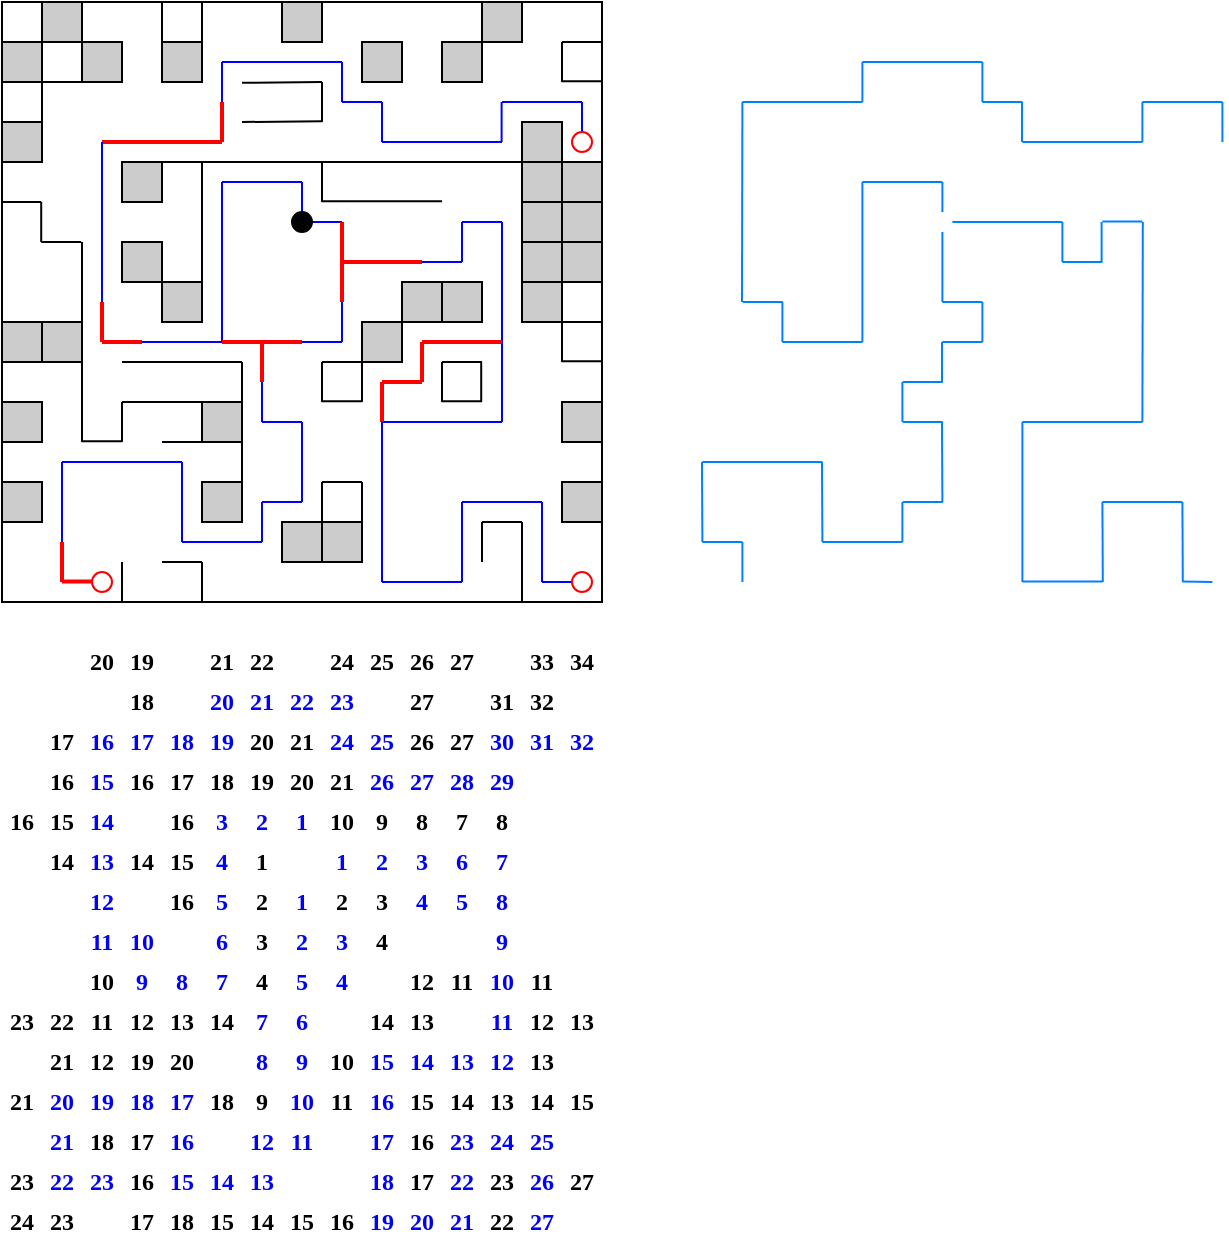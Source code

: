 <mxfile version="24.4.13" type="device">
  <diagram name="Page-1" id="1X28ZafjzpVTvF5lnrxb">
    <mxGraphModel dx="574" dy="334" grid="1" gridSize="5" guides="1" tooltips="1" connect="1" arrows="1" fold="1" page="1" pageScale="1" pageWidth="850" pageHeight="1100" math="0" shadow="0">
      <root>
        <mxCell id="0" />
        <mxCell id="1" parent="0" />
        <mxCell id="rEkYpKIjq7FoAjk0Uec6-551" value="" style="group" parent="1" vertex="1" connectable="0">
          <mxGeometry x="590" y="190" width="260.2" height="260" as="geometry" />
        </mxCell>
        <mxCell id="rEkYpKIjq7FoAjk0Uec6-6" value="" style="endArrow=none;html=1;rounded=0;entryX=0.5;entryY=1;entryDx=0;entryDy=0;strokeColor=#007FFF;" parent="rEkYpKIjq7FoAjk0Uec6-551" edge="1">
          <mxGeometry width="50" height="50" relative="1" as="geometry">
            <mxPoint x="120.2" y="120" as="sourcePoint" />
            <mxPoint x="120.2" y="85" as="targetPoint" />
          </mxGeometry>
        </mxCell>
        <mxCell id="rEkYpKIjq7FoAjk0Uec6-7" value="" style="endArrow=none;html=1;rounded=0;strokeColor=#007FFF;" parent="rEkYpKIjq7FoAjk0Uec6-551" edge="1">
          <mxGeometry width="50" height="50" relative="1" as="geometry">
            <mxPoint x="120.2" y="120" as="sourcePoint" />
            <mxPoint x="140.2" y="120" as="targetPoint" />
          </mxGeometry>
        </mxCell>
        <mxCell id="rEkYpKIjq7FoAjk0Uec6-8" value="" style="endArrow=none;html=1;rounded=0;strokeColor=#007FFF;" parent="rEkYpKIjq7FoAjk0Uec6-551" edge="1">
          <mxGeometry width="50" height="50" relative="1" as="geometry">
            <mxPoint x="120.2" y="140" as="sourcePoint" />
            <mxPoint x="140.2" y="140" as="targetPoint" />
          </mxGeometry>
        </mxCell>
        <mxCell id="rEkYpKIjq7FoAjk0Uec6-9" value="" style="endArrow=none;html=1;rounded=0;strokeColor=#007FFF;" parent="rEkYpKIjq7FoAjk0Uec6-551" edge="1">
          <mxGeometry width="50" height="50" relative="1" as="geometry">
            <mxPoint x="140.2" y="120" as="sourcePoint" />
            <mxPoint x="140.2" y="140" as="targetPoint" />
          </mxGeometry>
        </mxCell>
        <mxCell id="rEkYpKIjq7FoAjk0Uec6-10" value="" style="endArrow=none;html=1;rounded=0;strokeColor=#007FFF;" parent="rEkYpKIjq7FoAjk0Uec6-551" edge="1">
          <mxGeometry width="50" height="50" relative="1" as="geometry">
            <mxPoint x="120" y="140" as="sourcePoint" />
            <mxPoint x="120" y="160" as="targetPoint" />
          </mxGeometry>
        </mxCell>
        <mxCell id="rEkYpKIjq7FoAjk0Uec6-11" value="" style="endArrow=none;html=1;rounded=0;strokeColor=#007FFF;" parent="rEkYpKIjq7FoAjk0Uec6-551" edge="1">
          <mxGeometry width="50" height="50" relative="1" as="geometry">
            <mxPoint x="100.2" y="160" as="sourcePoint" />
            <mxPoint x="100.2" y="180" as="targetPoint" />
          </mxGeometry>
        </mxCell>
        <mxCell id="rEkYpKIjq7FoAjk0Uec6-12" value="" style="endArrow=none;html=1;rounded=0;strokeColor=#007FFF;" parent="rEkYpKIjq7FoAjk0Uec6-551" edge="1">
          <mxGeometry width="50" height="50" relative="1" as="geometry">
            <mxPoint x="100.4" y="160" as="sourcePoint" />
            <mxPoint x="120.4" y="160" as="targetPoint" />
          </mxGeometry>
        </mxCell>
        <mxCell id="rEkYpKIjq7FoAjk0Uec6-13" value="" style="endArrow=none;html=1;rounded=0;strokeColor=#007FFF;" parent="rEkYpKIjq7FoAjk0Uec6-551" edge="1">
          <mxGeometry width="50" height="50" relative="1" as="geometry">
            <mxPoint x="100.4" y="180" as="sourcePoint" />
            <mxPoint x="120.4" y="180" as="targetPoint" />
          </mxGeometry>
        </mxCell>
        <mxCell id="rEkYpKIjq7FoAjk0Uec6-15" value="" style="endArrow=none;html=1;rounded=0;strokeColor=#007FFF;" parent="rEkYpKIjq7FoAjk0Uec6-551" edge="1">
          <mxGeometry width="50" height="50" relative="1" as="geometry">
            <mxPoint x="120" y="180" as="sourcePoint" />
            <mxPoint x="120.2" y="220" as="targetPoint" />
          </mxGeometry>
        </mxCell>
        <mxCell id="rEkYpKIjq7FoAjk0Uec6-16" value="" style="endArrow=none;html=1;rounded=0;strokeColor=#007FFF;" parent="rEkYpKIjq7FoAjk0Uec6-551" edge="1">
          <mxGeometry width="50" height="50" relative="1" as="geometry">
            <mxPoint x="100.4" y="220" as="sourcePoint" />
            <mxPoint x="120.4" y="220" as="targetPoint" />
          </mxGeometry>
        </mxCell>
        <mxCell id="rEkYpKIjq7FoAjk0Uec6-17" value="" style="endArrow=none;html=1;rounded=0;strokeColor=#007FFF;" parent="rEkYpKIjq7FoAjk0Uec6-551" edge="1">
          <mxGeometry width="50" height="50" relative="1" as="geometry">
            <mxPoint x="100.2" y="220" as="sourcePoint" />
            <mxPoint x="100.2" y="240" as="targetPoint" />
          </mxGeometry>
        </mxCell>
        <mxCell id="rEkYpKIjq7FoAjk0Uec6-21" value="" style="endArrow=none;html=1;rounded=0;strokeColor=#007FFF;" parent="rEkYpKIjq7FoAjk0Uec6-551" edge="1">
          <mxGeometry width="50" height="50" relative="1" as="geometry">
            <mxPoint x="60.2" y="240" as="sourcePoint" />
            <mxPoint x="100.2" y="240" as="targetPoint" />
          </mxGeometry>
        </mxCell>
        <mxCell id="rEkYpKIjq7FoAjk0Uec6-22" value="" style="endArrow=none;html=1;rounded=0;strokeColor=#007FFF;" parent="rEkYpKIjq7FoAjk0Uec6-551" edge="1">
          <mxGeometry width="50" height="50" relative="1" as="geometry">
            <mxPoint x="0.2" y="200" as="sourcePoint" />
            <mxPoint x="60.2" y="200" as="targetPoint" />
          </mxGeometry>
        </mxCell>
        <mxCell id="rEkYpKIjq7FoAjk0Uec6-23" value="" style="endArrow=none;html=1;rounded=0;strokeColor=#007FFF;" parent="rEkYpKIjq7FoAjk0Uec6-551" edge="1">
          <mxGeometry width="50" height="50" relative="1" as="geometry">
            <mxPoint x="60" y="200" as="sourcePoint" />
            <mxPoint x="60.2" y="240" as="targetPoint" />
          </mxGeometry>
        </mxCell>
        <mxCell id="rEkYpKIjq7FoAjk0Uec6-25" value="" style="endArrow=none;html=1;rounded=0;strokeColor=#007FFF;" parent="rEkYpKIjq7FoAjk0Uec6-551" edge="1">
          <mxGeometry width="50" height="50" relative="1" as="geometry">
            <mxPoint y="200" as="sourcePoint" />
            <mxPoint x="0.2" y="240" as="targetPoint" />
          </mxGeometry>
        </mxCell>
        <mxCell id="rEkYpKIjq7FoAjk0Uec6-27" value="" style="endArrow=none;html=1;rounded=0;strokeColor=#007FFF;" parent="rEkYpKIjq7FoAjk0Uec6-551" edge="1">
          <mxGeometry width="50" height="50" relative="1" as="geometry">
            <mxPoint x="0.2" y="240" as="sourcePoint" />
            <mxPoint x="20.2" y="240" as="targetPoint" />
          </mxGeometry>
        </mxCell>
        <mxCell id="rEkYpKIjq7FoAjk0Uec6-28" value="" style="endArrow=none;html=1;rounded=0;strokeColor=#007FFF;" parent="rEkYpKIjq7FoAjk0Uec6-551" edge="1">
          <mxGeometry width="50" height="50" relative="1" as="geometry">
            <mxPoint x="20.2" y="240" as="sourcePoint" />
            <mxPoint x="20.2" y="260" as="targetPoint" />
          </mxGeometry>
        </mxCell>
        <mxCell id="rEkYpKIjq7FoAjk0Uec6-31" value="" style="endArrow=none;html=1;rounded=0;entryX=0.5;entryY=0;entryDx=0;entryDy=0;strokeColor=#007FFF;" parent="rEkYpKIjq7FoAjk0Uec6-551" edge="1">
          <mxGeometry width="50" height="50" relative="1" as="geometry">
            <mxPoint x="120.2" y="60" as="sourcePoint" />
            <mxPoint x="120.2" y="75" as="targetPoint" />
          </mxGeometry>
        </mxCell>
        <mxCell id="rEkYpKIjq7FoAjk0Uec6-32" value="" style="endArrow=none;html=1;rounded=0;strokeColor=#007FFF;" parent="rEkYpKIjq7FoAjk0Uec6-551" edge="1">
          <mxGeometry width="50" height="50" relative="1" as="geometry">
            <mxPoint x="80.2" y="60" as="sourcePoint" />
            <mxPoint x="120.2" y="60" as="targetPoint" />
          </mxGeometry>
        </mxCell>
        <mxCell id="rEkYpKIjq7FoAjk0Uec6-33" value="" style="endArrow=none;html=1;rounded=0;strokeColor=#007FFF;" parent="rEkYpKIjq7FoAjk0Uec6-551" edge="1">
          <mxGeometry width="50" height="50" relative="1" as="geometry">
            <mxPoint x="80.2" y="60" as="sourcePoint" />
            <mxPoint x="80.2" y="140" as="targetPoint" />
          </mxGeometry>
        </mxCell>
        <mxCell id="rEkYpKIjq7FoAjk0Uec6-34" value="" style="endArrow=none;html=1;rounded=0;strokeColor=#007FFF;" parent="rEkYpKIjq7FoAjk0Uec6-551" edge="1">
          <mxGeometry width="50" height="50" relative="1" as="geometry">
            <mxPoint x="40.2" y="140" as="sourcePoint" />
            <mxPoint x="80.2" y="140" as="targetPoint" />
          </mxGeometry>
        </mxCell>
        <mxCell id="rEkYpKIjq7FoAjk0Uec6-35" value="" style="endArrow=none;html=1;rounded=0;strokeColor=#007FFF;" parent="rEkYpKIjq7FoAjk0Uec6-551" edge="1">
          <mxGeometry width="50" height="50" relative="1" as="geometry">
            <mxPoint x="20.4" y="120" as="sourcePoint" />
            <mxPoint x="40.4" y="120" as="targetPoint" />
          </mxGeometry>
        </mxCell>
        <mxCell id="rEkYpKIjq7FoAjk0Uec6-36" value="" style="endArrow=none;html=1;rounded=0;strokeColor=#007FFF;" parent="rEkYpKIjq7FoAjk0Uec6-551" edge="1">
          <mxGeometry width="50" height="50" relative="1" as="geometry">
            <mxPoint x="40.2" y="120" as="sourcePoint" />
            <mxPoint x="40.2" y="140" as="targetPoint" />
          </mxGeometry>
        </mxCell>
        <mxCell id="rEkYpKIjq7FoAjk0Uec6-37" value="" style="endArrow=none;html=1;rounded=0;strokeColor=#007FFF;" parent="rEkYpKIjq7FoAjk0Uec6-551" edge="1">
          <mxGeometry width="50" height="50" relative="1" as="geometry">
            <mxPoint x="20.2" y="20" as="sourcePoint" />
            <mxPoint x="20" y="120" as="targetPoint" />
          </mxGeometry>
        </mxCell>
        <mxCell id="rEkYpKIjq7FoAjk0Uec6-38" value="" style="endArrow=none;html=1;rounded=0;strokeColor=#007FFF;" parent="rEkYpKIjq7FoAjk0Uec6-551" edge="1">
          <mxGeometry width="50" height="50" relative="1" as="geometry">
            <mxPoint x="20.2" y="20" as="sourcePoint" />
            <mxPoint x="80.2" y="20" as="targetPoint" />
          </mxGeometry>
        </mxCell>
        <mxCell id="rEkYpKIjq7FoAjk0Uec6-39" value="" style="endArrow=none;html=1;rounded=0;strokeColor=#007FFF;" parent="rEkYpKIjq7FoAjk0Uec6-551" edge="1">
          <mxGeometry width="50" height="50" relative="1" as="geometry">
            <mxPoint x="80.2" as="sourcePoint" />
            <mxPoint x="80.2" y="20" as="targetPoint" />
          </mxGeometry>
        </mxCell>
        <mxCell id="rEkYpKIjq7FoAjk0Uec6-40" value="" style="endArrow=none;html=1;rounded=0;strokeColor=#007FFF;" parent="rEkYpKIjq7FoAjk0Uec6-551" edge="1">
          <mxGeometry width="50" height="50" relative="1" as="geometry">
            <mxPoint x="80.2" as="sourcePoint" />
            <mxPoint x="140.2" as="targetPoint" />
          </mxGeometry>
        </mxCell>
        <mxCell id="rEkYpKIjq7FoAjk0Uec6-41" value="" style="endArrow=none;html=1;rounded=0;strokeColor=#007FFF;" parent="rEkYpKIjq7FoAjk0Uec6-551" edge="1">
          <mxGeometry width="50" height="50" relative="1" as="geometry">
            <mxPoint x="140.2" y="20" as="sourcePoint" />
            <mxPoint x="160.2" y="20" as="targetPoint" />
          </mxGeometry>
        </mxCell>
        <mxCell id="rEkYpKIjq7FoAjk0Uec6-42" value="" style="endArrow=none;html=1;rounded=0;strokeColor=#007FFF;" parent="rEkYpKIjq7FoAjk0Uec6-551" edge="1">
          <mxGeometry width="50" height="50" relative="1" as="geometry">
            <mxPoint x="160" y="20" as="sourcePoint" />
            <mxPoint x="160" y="40" as="targetPoint" />
          </mxGeometry>
        </mxCell>
        <mxCell id="rEkYpKIjq7FoAjk0Uec6-43" value="" style="endArrow=none;html=1;rounded=0;strokeColor=#007FFF;" parent="rEkYpKIjq7FoAjk0Uec6-551" edge="1">
          <mxGeometry width="50" height="50" relative="1" as="geometry">
            <mxPoint x="140.2" as="sourcePoint" />
            <mxPoint x="140.2" y="20" as="targetPoint" />
          </mxGeometry>
        </mxCell>
        <mxCell id="rEkYpKIjq7FoAjk0Uec6-44" value="" style="endArrow=none;html=1;rounded=0;strokeColor=#007FFF;" parent="rEkYpKIjq7FoAjk0Uec6-551" edge="1">
          <mxGeometry width="50" height="50" relative="1" as="geometry">
            <mxPoint x="160.2" y="40" as="sourcePoint" />
            <mxPoint x="220.2" y="40" as="targetPoint" />
          </mxGeometry>
        </mxCell>
        <mxCell id="rEkYpKIjq7FoAjk0Uec6-45" value="" style="endArrow=none;html=1;rounded=0;strokeColor=#007FFF;" parent="rEkYpKIjq7FoAjk0Uec6-551" edge="1">
          <mxGeometry width="50" height="50" relative="1" as="geometry">
            <mxPoint x="220.2" y="20" as="sourcePoint" />
            <mxPoint x="220.2" y="40" as="targetPoint" />
          </mxGeometry>
        </mxCell>
        <mxCell id="rEkYpKIjq7FoAjk0Uec6-46" value="" style="endArrow=none;html=1;rounded=0;strokeColor=#007FFF;" parent="rEkYpKIjq7FoAjk0Uec6-551" edge="1">
          <mxGeometry width="50" height="50" relative="1" as="geometry">
            <mxPoint x="220.2" y="20" as="sourcePoint" />
            <mxPoint x="260.2" y="20" as="targetPoint" />
          </mxGeometry>
        </mxCell>
        <mxCell id="rEkYpKIjq7FoAjk0Uec6-48" value="" style="endArrow=none;html=1;rounded=0;strokeColor=#007FFF;" parent="rEkYpKIjq7FoAjk0Uec6-551" edge="1">
          <mxGeometry width="50" height="50" relative="1" as="geometry">
            <mxPoint x="260.2" y="20" as="sourcePoint" />
            <mxPoint x="260.2" y="40" as="targetPoint" />
          </mxGeometry>
        </mxCell>
        <mxCell id="rEkYpKIjq7FoAjk0Uec6-50" value="" style="endArrow=none;html=1;rounded=0;exitX=1;exitY=0.5;exitDx=0;exitDy=0;strokeColor=#007FFF;" parent="rEkYpKIjq7FoAjk0Uec6-551" edge="1">
          <mxGeometry width="50" height="50" relative="1" as="geometry">
            <mxPoint x="125.2" y="80" as="sourcePoint" />
            <mxPoint x="180.2" y="80" as="targetPoint" />
          </mxGeometry>
        </mxCell>
        <mxCell id="rEkYpKIjq7FoAjk0Uec6-51" value="" style="endArrow=none;html=1;rounded=0;strokeColor=#007FFF;" parent="rEkYpKIjq7FoAjk0Uec6-551" edge="1">
          <mxGeometry width="50" height="50" relative="1" as="geometry">
            <mxPoint x="180.2" y="80" as="sourcePoint" />
            <mxPoint x="180.2" y="100" as="targetPoint" />
          </mxGeometry>
        </mxCell>
        <mxCell id="rEkYpKIjq7FoAjk0Uec6-52" value="" style="endArrow=none;html=1;rounded=0;strokeColor=#007FFF;" parent="rEkYpKIjq7FoAjk0Uec6-551" edge="1">
          <mxGeometry width="50" height="50" relative="1" as="geometry">
            <mxPoint x="180.2" y="100" as="sourcePoint" />
            <mxPoint x="200.2" y="100" as="targetPoint" />
          </mxGeometry>
        </mxCell>
        <mxCell id="rEkYpKIjq7FoAjk0Uec6-53" value="" style="endArrow=none;html=1;rounded=0;strokeColor=#007FFF;" parent="rEkYpKIjq7FoAjk0Uec6-551" edge="1">
          <mxGeometry width="50" height="50" relative="1" as="geometry">
            <mxPoint x="199.8" y="80" as="sourcePoint" />
            <mxPoint x="199.8" y="100" as="targetPoint" />
          </mxGeometry>
        </mxCell>
        <mxCell id="rEkYpKIjq7FoAjk0Uec6-54" value="" style="endArrow=none;html=1;rounded=0;strokeColor=#007FFF;" parent="rEkYpKIjq7FoAjk0Uec6-551" edge="1">
          <mxGeometry width="50" height="50" relative="1" as="geometry">
            <mxPoint x="200.2" y="79.8" as="sourcePoint" />
            <mxPoint x="220.2" y="79.8" as="targetPoint" />
          </mxGeometry>
        </mxCell>
        <mxCell id="rEkYpKIjq7FoAjk0Uec6-55" value="" style="endArrow=none;html=1;rounded=0;strokeColor=#007FFF;" parent="rEkYpKIjq7FoAjk0Uec6-551" edge="1">
          <mxGeometry width="50" height="50" relative="1" as="geometry">
            <mxPoint x="220.4" y="80" as="sourcePoint" />
            <mxPoint x="220.2" y="180" as="targetPoint" />
          </mxGeometry>
        </mxCell>
        <mxCell id="rEkYpKIjq7FoAjk0Uec6-56" value="" style="endArrow=none;html=1;rounded=0;strokeColor=#007FFF;" parent="rEkYpKIjq7FoAjk0Uec6-551" edge="1">
          <mxGeometry width="50" height="50" relative="1" as="geometry">
            <mxPoint x="160.2" y="180" as="sourcePoint" />
            <mxPoint x="220.2" y="180" as="targetPoint" />
          </mxGeometry>
        </mxCell>
        <mxCell id="rEkYpKIjq7FoAjk0Uec6-57" value="" style="endArrow=none;html=1;rounded=0;strokeColor=#007FFF;" parent="rEkYpKIjq7FoAjk0Uec6-551" edge="1">
          <mxGeometry width="50" height="50" relative="1" as="geometry">
            <mxPoint x="160.2" y="180" as="sourcePoint" />
            <mxPoint x="160.2" y="260" as="targetPoint" />
          </mxGeometry>
        </mxCell>
        <mxCell id="rEkYpKIjq7FoAjk0Uec6-58" value="" style="endArrow=none;html=1;rounded=0;strokeColor=#007FFF;" parent="rEkYpKIjq7FoAjk0Uec6-551" edge="1">
          <mxGeometry width="50" height="50" relative="1" as="geometry">
            <mxPoint x="160.2" y="259.8" as="sourcePoint" />
            <mxPoint x="200.2" y="259.8" as="targetPoint" />
          </mxGeometry>
        </mxCell>
        <mxCell id="rEkYpKIjq7FoAjk0Uec6-59" value="" style="endArrow=none;html=1;rounded=0;strokeColor=#007FFF;" parent="rEkYpKIjq7FoAjk0Uec6-551" edge="1">
          <mxGeometry width="50" height="50" relative="1" as="geometry">
            <mxPoint x="200.2" y="220" as="sourcePoint" />
            <mxPoint x="200.4" y="260" as="targetPoint" />
          </mxGeometry>
        </mxCell>
        <mxCell id="rEkYpKIjq7FoAjk0Uec6-60" value="" style="endArrow=none;html=1;rounded=0;strokeColor=#007FFF;" parent="rEkYpKIjq7FoAjk0Uec6-551" edge="1">
          <mxGeometry width="50" height="50" relative="1" as="geometry">
            <mxPoint x="200.2" y="220" as="sourcePoint" />
            <mxPoint x="240.2" y="220" as="targetPoint" />
          </mxGeometry>
        </mxCell>
        <mxCell id="rEkYpKIjq7FoAjk0Uec6-61" value="" style="endArrow=none;html=1;rounded=0;strokeColor=#007FFF;" parent="rEkYpKIjq7FoAjk0Uec6-551" edge="1">
          <mxGeometry width="50" height="50" relative="1" as="geometry">
            <mxPoint x="240.2" y="220" as="sourcePoint" />
            <mxPoint x="240.4" y="260" as="targetPoint" />
          </mxGeometry>
        </mxCell>
        <mxCell id="rEkYpKIjq7FoAjk0Uec6-62" value="" style="endArrow=none;html=1;rounded=0;strokeColor=#007FFF;" parent="rEkYpKIjq7FoAjk0Uec6-551" edge="1">
          <mxGeometry width="50" height="50" relative="1" as="geometry">
            <mxPoint x="260.2" y="259.8" as="sourcePoint" />
            <mxPoint x="260.2" y="259.8" as="targetPoint" />
          </mxGeometry>
        </mxCell>
        <mxCell id="rEkYpKIjq7FoAjk0Uec6-66" value="" style="endArrow=none;html=1;rounded=0;strokeColor=#007FFF;" parent="rEkYpKIjq7FoAjk0Uec6-551" edge="1">
          <mxGeometry width="50" height="50" relative="1" as="geometry">
            <mxPoint x="240.2" y="259.8" as="sourcePoint" />
            <mxPoint x="255.2" y="260" as="targetPoint" />
          </mxGeometry>
        </mxCell>
        <mxCell id="rEkYpKIjq7FoAjk0Uec6-71" value="" style="endArrow=none;html=1;rounded=0;" parent="1" edge="1">
          <mxGeometry width="50" height="50" relative="1" as="geometry">
            <mxPoint x="300" y="460" as="sourcePoint" />
            <mxPoint x="300" y="440" as="targetPoint" />
          </mxGeometry>
        </mxCell>
        <mxCell id="rEkYpKIjq7FoAjk0Uec6-72" value="" style="endArrow=none;html=1;rounded=0;" parent="1" edge="1">
          <mxGeometry width="50" height="50" relative="1" as="geometry">
            <mxPoint x="340" y="460" as="sourcePoint" />
            <mxPoint x="340" y="440" as="targetPoint" />
          </mxGeometry>
        </mxCell>
        <mxCell id="rEkYpKIjq7FoAjk0Uec6-73" value="" style="endArrow=none;html=1;rounded=0;" parent="1" edge="1">
          <mxGeometry width="50" height="50" relative="1" as="geometry">
            <mxPoint x="500" y="460" as="sourcePoint" />
            <mxPoint x="500" y="420" as="targetPoint" />
          </mxGeometry>
        </mxCell>
        <mxCell id="rEkYpKIjq7FoAjk0Uec6-74" value="" style="endArrow=none;html=1;rounded=0;" parent="1" edge="1">
          <mxGeometry width="50" height="50" relative="1" as="geometry">
            <mxPoint x="320" y="440" as="sourcePoint" />
            <mxPoint x="340" y="440" as="targetPoint" />
          </mxGeometry>
        </mxCell>
        <mxCell id="rEkYpKIjq7FoAjk0Uec6-76" value="" style="whiteSpace=wrap;html=1;aspect=fixed;fillColor=#CCCCCC;" parent="1" vertex="1">
          <mxGeometry x="240" y="400" width="20" height="20" as="geometry" />
        </mxCell>
        <mxCell id="rEkYpKIjq7FoAjk0Uec6-77" value="" style="whiteSpace=wrap;html=1;aspect=fixed;fillColor=#CCCCCC;" parent="1" vertex="1">
          <mxGeometry x="240" y="360" width="20" height="20" as="geometry" />
        </mxCell>
        <mxCell id="rEkYpKIjq7FoAjk0Uec6-78" value="" style="whiteSpace=wrap;html=1;aspect=fixed;fillColor=#CCCCCC;" parent="1" vertex="1">
          <mxGeometry x="240" y="320" width="20" height="20" as="geometry" />
        </mxCell>
        <mxCell id="rEkYpKIjq7FoAjk0Uec6-79" value="" style="whiteSpace=wrap;html=1;aspect=fixed;fillColor=#CCCCCC;" parent="1" vertex="1">
          <mxGeometry x="260" y="320" width="20" height="20" as="geometry" />
        </mxCell>
        <mxCell id="rEkYpKIjq7FoAjk0Uec6-80" value="" style="whiteSpace=wrap;html=1;aspect=fixed;fillColor=#CCCCCC;" parent="1" vertex="1">
          <mxGeometry x="300" y="280" width="20" height="20" as="geometry" />
        </mxCell>
        <mxCell id="rEkYpKIjq7FoAjk0Uec6-81" value="" style="whiteSpace=wrap;html=1;aspect=fixed;fillColor=#CCCCCC;" parent="1" vertex="1">
          <mxGeometry x="320" y="300" width="20" height="20" as="geometry" />
        </mxCell>
        <mxCell id="rEkYpKIjq7FoAjk0Uec6-82" value="" style="whiteSpace=wrap;html=1;aspect=fixed;fillColor=#CCCCCC;" parent="1" vertex="1">
          <mxGeometry x="300" y="240" width="20" height="20" as="geometry" />
        </mxCell>
        <mxCell id="rEkYpKIjq7FoAjk0Uec6-83" value="" style="whiteSpace=wrap;html=1;aspect=fixed;fillColor=#CCCCCC;" parent="1" vertex="1">
          <mxGeometry x="240" y="220" width="20" height="20" as="geometry" />
        </mxCell>
        <mxCell id="rEkYpKIjq7FoAjk0Uec6-84" value="" style="whiteSpace=wrap;html=1;aspect=fixed;fillColor=#CCCCCC;" parent="1" vertex="1">
          <mxGeometry x="240" y="180" width="20" height="20" as="geometry" />
        </mxCell>
        <mxCell id="rEkYpKIjq7FoAjk0Uec6-85" value="" style="whiteSpace=wrap;html=1;aspect=fixed;fillColor=#CCCCCC;" parent="1" vertex="1">
          <mxGeometry x="260" y="160" width="20" height="20" as="geometry" />
        </mxCell>
        <mxCell id="rEkYpKIjq7FoAjk0Uec6-86" value="" style="whiteSpace=wrap;html=1;aspect=fixed;fillColor=#CCCCCC;" parent="1" vertex="1">
          <mxGeometry x="280" y="180" width="20" height="20" as="geometry" />
        </mxCell>
        <mxCell id="rEkYpKIjq7FoAjk0Uec6-87" value="" style="whiteSpace=wrap;html=1;aspect=fixed;fillColor=#CCCCCC;" parent="1" vertex="1">
          <mxGeometry x="320" y="180" width="20" height="20" as="geometry" />
        </mxCell>
        <mxCell id="rEkYpKIjq7FoAjk0Uec6-88" value="" style="whiteSpace=wrap;html=1;aspect=fixed;fillColor=#CCCCCC;" parent="1" vertex="1">
          <mxGeometry x="380" y="160" width="20" height="20" as="geometry" />
        </mxCell>
        <mxCell id="rEkYpKIjq7FoAjk0Uec6-89" value="" style="whiteSpace=wrap;html=1;aspect=fixed;fillColor=#CCCCCC;" parent="1" vertex="1">
          <mxGeometry x="420" y="180" width="20" height="20" as="geometry" />
        </mxCell>
        <mxCell id="rEkYpKIjq7FoAjk0Uec6-90" value="" style="whiteSpace=wrap;html=1;aspect=fixed;fillColor=#CCCCCC;" parent="1" vertex="1">
          <mxGeometry x="460" y="180" width="20" height="20" as="geometry" />
        </mxCell>
        <mxCell id="rEkYpKIjq7FoAjk0Uec6-91" value="" style="whiteSpace=wrap;html=1;aspect=fixed;fillColor=#CCCCCC;" parent="1" vertex="1">
          <mxGeometry x="480" y="160" width="20" height="20" as="geometry" />
        </mxCell>
        <mxCell id="rEkYpKIjq7FoAjk0Uec6-92" value="" style="whiteSpace=wrap;html=1;aspect=fixed;fillColor=#CCCCCC;" parent="1" vertex="1">
          <mxGeometry x="500" y="220" width="20" height="20" as="geometry" />
        </mxCell>
        <mxCell id="rEkYpKIjq7FoAjk0Uec6-93" value="" style="whiteSpace=wrap;html=1;aspect=fixed;fillColor=#CCCCCC;" parent="1" vertex="1">
          <mxGeometry x="500" y="240" width="20" height="20" as="geometry" />
        </mxCell>
        <mxCell id="rEkYpKIjq7FoAjk0Uec6-94" value="" style="whiteSpace=wrap;html=1;aspect=fixed;fillColor=#CCCCCC;" parent="1" vertex="1">
          <mxGeometry x="520" y="240" width="20" height="20" as="geometry" />
        </mxCell>
        <mxCell id="rEkYpKIjq7FoAjk0Uec6-95" value="" style="whiteSpace=wrap;html=1;aspect=fixed;fillColor=#CCCCCC;" parent="1" vertex="1">
          <mxGeometry x="520" y="260" width="20" height="20" as="geometry" />
        </mxCell>
        <mxCell id="rEkYpKIjq7FoAjk0Uec6-96" value="" style="whiteSpace=wrap;html=1;aspect=fixed;fillColor=#CCCCCC;" parent="1" vertex="1">
          <mxGeometry x="500" y="260" width="20" height="20" as="geometry" />
        </mxCell>
        <mxCell id="rEkYpKIjq7FoAjk0Uec6-97" value="" style="whiteSpace=wrap;html=1;aspect=fixed;fillColor=#CCCCCC;" parent="1" vertex="1">
          <mxGeometry x="500" y="280" width="20" height="20" as="geometry" />
        </mxCell>
        <mxCell id="rEkYpKIjq7FoAjk0Uec6-98" value="" style="whiteSpace=wrap;html=1;aspect=fixed;fillColor=#CCCCCC;" parent="1" vertex="1">
          <mxGeometry x="520" y="280" width="20" height="20" as="geometry" />
        </mxCell>
        <mxCell id="rEkYpKIjq7FoAjk0Uec6-100" value="" style="whiteSpace=wrap;html=1;aspect=fixed;fillColor=#CCCCCC;" parent="1" vertex="1">
          <mxGeometry x="500" y="300" width="20" height="20" as="geometry" />
        </mxCell>
        <mxCell id="rEkYpKIjq7FoAjk0Uec6-101" value="" style="whiteSpace=wrap;html=1;aspect=fixed;fillColor=#CCCCCC;" parent="1" vertex="1">
          <mxGeometry x="460" y="300" width="20" height="20" as="geometry" />
        </mxCell>
        <mxCell id="rEkYpKIjq7FoAjk0Uec6-102" value="" style="whiteSpace=wrap;html=1;aspect=fixed;fillColor=#CCCCCC;" parent="1" vertex="1">
          <mxGeometry x="440" y="300" width="20" height="20" as="geometry" />
        </mxCell>
        <mxCell id="rEkYpKIjq7FoAjk0Uec6-103" value="" style="whiteSpace=wrap;html=1;aspect=fixed;fillColor=#CCCCCC;" parent="1" vertex="1">
          <mxGeometry x="420" y="320" width="20" height="20" as="geometry" />
        </mxCell>
        <mxCell id="rEkYpKIjq7FoAjk0Uec6-104" value="" style="whiteSpace=wrap;html=1;aspect=fixed;fillColor=#CCCCCC;" parent="1" vertex="1">
          <mxGeometry x="520" y="360" width="20" height="20" as="geometry" />
        </mxCell>
        <mxCell id="rEkYpKIjq7FoAjk0Uec6-105" value="" style="whiteSpace=wrap;html=1;aspect=fixed;fillColor=#CCCCCC;" parent="1" vertex="1">
          <mxGeometry x="520" y="400" width="20" height="20" as="geometry" />
        </mxCell>
        <mxCell id="rEkYpKIjq7FoAjk0Uec6-106" value="" style="whiteSpace=wrap;html=1;aspect=fixed;fillColor=#CCCCCC;" parent="1" vertex="1">
          <mxGeometry x="380" y="420" width="20" height="20" as="geometry" />
        </mxCell>
        <mxCell id="rEkYpKIjq7FoAjk0Uec6-107" value="" style="whiteSpace=wrap;html=1;aspect=fixed;fillColor=#CCCCCC;" parent="1" vertex="1">
          <mxGeometry x="400" y="420" width="20" height="20" as="geometry" />
        </mxCell>
        <mxCell id="rEkYpKIjq7FoAjk0Uec6-109" value="" style="whiteSpace=wrap;html=1;aspect=fixed;fillColor=#CCCCCC;" parent="1" vertex="1">
          <mxGeometry x="340" y="400" width="20" height="20" as="geometry" />
        </mxCell>
        <mxCell id="rEkYpKIjq7FoAjk0Uec6-110" value="" style="whiteSpace=wrap;html=1;aspect=fixed;fillColor=#CCCCCC;" parent="1" vertex="1">
          <mxGeometry x="340" y="360" width="20" height="20" as="geometry" />
        </mxCell>
        <mxCell id="rEkYpKIjq7FoAjk0Uec6-111" value="" style="endArrow=none;html=1;rounded=0;entryX=1;entryY=1;entryDx=0;entryDy=0;" parent="1" target="rEkYpKIjq7FoAjk0Uec6-110" edge="1">
          <mxGeometry width="50" height="50" relative="1" as="geometry">
            <mxPoint x="360" y="400" as="sourcePoint" />
            <mxPoint x="410" y="350" as="targetPoint" />
          </mxGeometry>
        </mxCell>
        <mxCell id="rEkYpKIjq7FoAjk0Uec6-112" value="" style="endArrow=none;html=1;rounded=0;exitX=0;exitY=-0.12;exitDx=0;exitDy=0;exitPerimeter=0;" parent="1" edge="1">
          <mxGeometry width="50" height="50" relative="1" as="geometry">
            <mxPoint x="400" y="420" as="sourcePoint" />
            <mxPoint x="400" y="400" as="targetPoint" />
          </mxGeometry>
        </mxCell>
        <mxCell id="rEkYpKIjq7FoAjk0Uec6-114" value="" style="endArrow=none;html=1;rounded=0;entryX=1;entryY=1;entryDx=0;entryDy=0;" parent="1" edge="1">
          <mxGeometry width="50" height="50" relative="1" as="geometry">
            <mxPoint x="420" y="420" as="sourcePoint" />
            <mxPoint x="420" y="400" as="targetPoint" />
          </mxGeometry>
        </mxCell>
        <mxCell id="rEkYpKIjq7FoAjk0Uec6-115" value="" style="endArrow=none;html=1;rounded=0;" parent="1" edge="1">
          <mxGeometry width="50" height="50" relative="1" as="geometry">
            <mxPoint x="400" y="400" as="sourcePoint" />
            <mxPoint x="420" y="400" as="targetPoint" />
          </mxGeometry>
        </mxCell>
        <mxCell id="rEkYpKIjq7FoAjk0Uec6-116" value="" style="endArrow=none;html=1;rounded=0;" parent="1" edge="1">
          <mxGeometry width="50" height="50" relative="1" as="geometry">
            <mxPoint x="480" y="420" as="sourcePoint" />
            <mxPoint x="500" y="420" as="targetPoint" />
          </mxGeometry>
        </mxCell>
        <mxCell id="rEkYpKIjq7FoAjk0Uec6-117" value="" style="endArrow=none;html=1;rounded=0;exitX=0;exitY=-0.12;exitDx=0;exitDy=0;exitPerimeter=0;" parent="1" edge="1">
          <mxGeometry width="50" height="50" relative="1" as="geometry">
            <mxPoint x="480" y="440" as="sourcePoint" />
            <mxPoint x="480" y="420" as="targetPoint" />
          </mxGeometry>
        </mxCell>
        <mxCell id="rEkYpKIjq7FoAjk0Uec6-118" value="" style="endArrow=none;html=1;rounded=0;" parent="1" edge="1">
          <mxGeometry width="50" height="50" relative="1" as="geometry">
            <mxPoint x="400" y="340" as="sourcePoint" />
            <mxPoint x="420" y="340" as="targetPoint" />
          </mxGeometry>
        </mxCell>
        <mxCell id="rEkYpKIjq7FoAjk0Uec6-119" value="" style="endArrow=none;html=1;rounded=0;entryX=1;entryY=1;entryDx=0;entryDy=0;" parent="1" edge="1">
          <mxGeometry width="50" height="50" relative="1" as="geometry">
            <mxPoint x="420" y="360" as="sourcePoint" />
            <mxPoint x="420" y="340" as="targetPoint" />
          </mxGeometry>
        </mxCell>
        <mxCell id="rEkYpKIjq7FoAjk0Uec6-120" value="" style="endArrow=none;html=1;rounded=0;exitX=0;exitY=-0.12;exitDx=0;exitDy=0;exitPerimeter=0;" parent="1" edge="1">
          <mxGeometry width="50" height="50" relative="1" as="geometry">
            <mxPoint x="400" y="360" as="sourcePoint" />
            <mxPoint x="400" y="340" as="targetPoint" />
          </mxGeometry>
        </mxCell>
        <mxCell id="rEkYpKIjq7FoAjk0Uec6-121" value="" style="endArrow=none;html=1;rounded=0;" parent="1" edge="1">
          <mxGeometry width="50" height="50" relative="1" as="geometry">
            <mxPoint x="400" y="359.6" as="sourcePoint" />
            <mxPoint x="420" y="359.6" as="targetPoint" />
          </mxGeometry>
        </mxCell>
        <mxCell id="rEkYpKIjq7FoAjk0Uec6-122" value="" style="endArrow=none;html=1;rounded=0;entryX=1;entryY=1;entryDx=0;entryDy=0;" parent="1" edge="1">
          <mxGeometry width="50" height="50" relative="1" as="geometry">
            <mxPoint x="479.6" y="360" as="sourcePoint" />
            <mxPoint x="479.6" y="340" as="targetPoint" />
          </mxGeometry>
        </mxCell>
        <mxCell id="rEkYpKIjq7FoAjk0Uec6-123" value="" style="endArrow=none;html=1;rounded=0;" parent="1" edge="1">
          <mxGeometry width="50" height="50" relative="1" as="geometry">
            <mxPoint x="460" y="359.6" as="sourcePoint" />
            <mxPoint x="480" y="359.6" as="targetPoint" />
          </mxGeometry>
        </mxCell>
        <mxCell id="rEkYpKIjq7FoAjk0Uec6-124" value="" style="endArrow=none;html=1;rounded=0;exitX=0;exitY=-0.12;exitDx=0;exitDy=0;exitPerimeter=0;" parent="1" edge="1">
          <mxGeometry width="50" height="50" relative="1" as="geometry">
            <mxPoint x="460" y="360" as="sourcePoint" />
            <mxPoint x="460" y="340" as="targetPoint" />
          </mxGeometry>
        </mxCell>
        <mxCell id="rEkYpKIjq7FoAjk0Uec6-125" value="" style="endArrow=none;html=1;rounded=0;" parent="1" edge="1">
          <mxGeometry width="50" height="50" relative="1" as="geometry">
            <mxPoint x="460" y="340" as="sourcePoint" />
            <mxPoint x="480" y="340" as="targetPoint" />
          </mxGeometry>
        </mxCell>
        <mxCell id="rEkYpKIjq7FoAjk0Uec6-126" value="" style="endArrow=none;html=1;rounded=0;" parent="1" edge="1">
          <mxGeometry width="50" height="50" relative="1" as="geometry">
            <mxPoint x="520" y="339.6" as="sourcePoint" />
            <mxPoint x="540" y="339.6" as="targetPoint" />
          </mxGeometry>
        </mxCell>
        <mxCell id="rEkYpKIjq7FoAjk0Uec6-127" value="" style="endArrow=none;html=1;rounded=0;exitX=0;exitY=-0.12;exitDx=0;exitDy=0;exitPerimeter=0;" parent="1" edge="1">
          <mxGeometry width="50" height="50" relative="1" as="geometry">
            <mxPoint x="520" y="340" as="sourcePoint" />
            <mxPoint x="520" y="320" as="targetPoint" />
          </mxGeometry>
        </mxCell>
        <mxCell id="rEkYpKIjq7FoAjk0Uec6-128" value="" style="endArrow=none;html=1;rounded=0;" parent="1" edge="1">
          <mxGeometry width="50" height="50" relative="1" as="geometry">
            <mxPoint x="520" y="320" as="sourcePoint" />
            <mxPoint x="540" y="320" as="targetPoint" />
          </mxGeometry>
        </mxCell>
        <mxCell id="rEkYpKIjq7FoAjk0Uec6-129" value="" style="endArrow=none;html=1;rounded=0;" parent="1" edge="1">
          <mxGeometry width="50" height="50" relative="1" as="geometry">
            <mxPoint x="520" y="199.6" as="sourcePoint" />
            <mxPoint x="540" y="199.6" as="targetPoint" />
          </mxGeometry>
        </mxCell>
        <mxCell id="rEkYpKIjq7FoAjk0Uec6-130" value="" style="endArrow=none;html=1;rounded=0;exitX=0;exitY=-0.12;exitDx=0;exitDy=0;exitPerimeter=0;" parent="1" edge="1">
          <mxGeometry width="50" height="50" relative="1" as="geometry">
            <mxPoint x="520" y="200" as="sourcePoint" />
            <mxPoint x="520" y="180" as="targetPoint" />
          </mxGeometry>
        </mxCell>
        <mxCell id="rEkYpKIjq7FoAjk0Uec6-131" value="" style="endArrow=none;html=1;rounded=0;" parent="1" edge="1">
          <mxGeometry width="50" height="50" relative="1" as="geometry">
            <mxPoint x="520" y="180" as="sourcePoint" />
            <mxPoint x="540" y="180" as="targetPoint" />
          </mxGeometry>
        </mxCell>
        <mxCell id="rEkYpKIjq7FoAjk0Uec6-132" value="" style="endArrow=none;html=1;rounded=0;exitX=0;exitY=-0.12;exitDx=0;exitDy=0;exitPerimeter=0;" parent="1" edge="1">
          <mxGeometry width="50" height="50" relative="1" as="geometry">
            <mxPoint x="320" y="180" as="sourcePoint" />
            <mxPoint x="320" y="160" as="targetPoint" />
          </mxGeometry>
        </mxCell>
        <mxCell id="rEkYpKIjq7FoAjk0Uec6-134" value="" style="endArrow=none;html=1;rounded=0;exitX=0;exitY=-0.12;exitDx=0;exitDy=0;exitPerimeter=0;" parent="1" edge="1">
          <mxGeometry width="50" height="50" relative="1" as="geometry">
            <mxPoint x="340" y="180" as="sourcePoint" />
            <mxPoint x="340" y="160" as="targetPoint" />
          </mxGeometry>
        </mxCell>
        <mxCell id="rEkYpKIjq7FoAjk0Uec6-135" value="" style="endArrow=none;html=1;rounded=0;exitX=0;exitY=-0.12;exitDx=0;exitDy=0;exitPerimeter=0;" parent="1" edge="1">
          <mxGeometry width="50" height="50" relative="1" as="geometry">
            <mxPoint x="260" y="220" as="sourcePoint" />
            <mxPoint x="260" y="200" as="targetPoint" />
          </mxGeometry>
        </mxCell>
        <mxCell id="rEkYpKIjq7FoAjk0Uec6-137" value="" style="endArrow=none;html=1;rounded=0;" parent="1" edge="1">
          <mxGeometry width="50" height="50" relative="1" as="geometry">
            <mxPoint x="260" y="200" as="sourcePoint" />
            <mxPoint x="280" y="200" as="targetPoint" />
          </mxGeometry>
        </mxCell>
        <mxCell id="rEkYpKIjq7FoAjk0Uec6-138" value="" style="endArrow=none;html=1;rounded=0;exitX=1;exitY=0;exitDx=0;exitDy=0;entryX=0;entryY=0;entryDx=0;entryDy=0;" parent="1" source="rEkYpKIjq7FoAjk0Uec6-82" target="rEkYpKIjq7FoAjk0Uec6-93" edge="1">
          <mxGeometry width="50" height="50" relative="1" as="geometry">
            <mxPoint x="410" y="315" as="sourcePoint" />
            <mxPoint x="460" y="265" as="targetPoint" />
          </mxGeometry>
        </mxCell>
        <mxCell id="rEkYpKIjq7FoAjk0Uec6-139" value="" style="endArrow=none;html=1;rounded=0;" parent="1" edge="1">
          <mxGeometry width="50" height="50" relative="1" as="geometry">
            <mxPoint x="360" y="220" as="sourcePoint" />
            <mxPoint x="400" y="219.6" as="targetPoint" />
          </mxGeometry>
        </mxCell>
        <mxCell id="rEkYpKIjq7FoAjk0Uec6-140" value="" style="endArrow=none;html=1;rounded=0;" parent="1" edge="1">
          <mxGeometry width="50" height="50" relative="1" as="geometry">
            <mxPoint x="360" y="200.4" as="sourcePoint" />
            <mxPoint x="400" y="200" as="targetPoint" />
          </mxGeometry>
        </mxCell>
        <mxCell id="rEkYpKIjq7FoAjk0Uec6-141" value="" style="endArrow=none;html=1;rounded=0;exitX=0;exitY=-0.12;exitDx=0;exitDy=0;exitPerimeter=0;" parent="1" edge="1">
          <mxGeometry width="50" height="50" relative="1" as="geometry">
            <mxPoint x="400" y="220" as="sourcePoint" />
            <mxPoint x="400" y="200" as="targetPoint" />
          </mxGeometry>
        </mxCell>
        <mxCell id="rEkYpKIjq7FoAjk0Uec6-142" value="" style="endArrow=none;html=1;rounded=0;exitX=1;exitY=0;exitDx=0;exitDy=0;" parent="1" source="rEkYpKIjq7FoAjk0Uec6-81" edge="1">
          <mxGeometry width="50" height="50" relative="1" as="geometry">
            <mxPoint x="395" y="320" as="sourcePoint" />
            <mxPoint x="340" y="240" as="targetPoint" />
          </mxGeometry>
        </mxCell>
        <mxCell id="rEkYpKIjq7FoAjk0Uec6-143" value="" style="endArrow=none;html=1;rounded=0;" parent="1" edge="1">
          <mxGeometry width="50" height="50" relative="1" as="geometry">
            <mxPoint x="259.6" y="280" as="sourcePoint" />
            <mxPoint x="279.6" y="280" as="targetPoint" />
          </mxGeometry>
        </mxCell>
        <mxCell id="rEkYpKIjq7FoAjk0Uec6-144" value="" style="endArrow=none;html=1;rounded=0;exitX=1;exitY=0;exitDx=0;exitDy=0;" parent="1" source="rEkYpKIjq7FoAjk0Uec6-79" edge="1">
          <mxGeometry width="50" height="50" relative="1" as="geometry">
            <mxPoint x="285.4" y="325" as="sourcePoint" />
            <mxPoint x="280" y="280" as="targetPoint" />
          </mxGeometry>
        </mxCell>
        <mxCell id="rEkYpKIjq7FoAjk0Uec6-145" value="" style="endArrow=none;html=1;rounded=0;" parent="1" edge="1">
          <mxGeometry width="50" height="50" relative="1" as="geometry">
            <mxPoint x="239.6" y="260" as="sourcePoint" />
            <mxPoint x="259.6" y="260" as="targetPoint" />
          </mxGeometry>
        </mxCell>
        <mxCell id="rEkYpKIjq7FoAjk0Uec6-146" value="" style="endArrow=none;html=1;rounded=0;" parent="1" edge="1">
          <mxGeometry width="50" height="50" relative="1" as="geometry">
            <mxPoint x="259.6" y="280" as="sourcePoint" />
            <mxPoint x="259.6" y="260" as="targetPoint" />
          </mxGeometry>
        </mxCell>
        <mxCell id="rEkYpKIjq7FoAjk0Uec6-147" value="" style="endArrow=none;html=1;rounded=0;exitX=1;exitY=0;exitDx=0;exitDy=0;" parent="1" edge="1">
          <mxGeometry width="50" height="50" relative="1" as="geometry">
            <mxPoint x="280" y="380" as="sourcePoint" />
            <mxPoint x="280" y="340" as="targetPoint" />
          </mxGeometry>
        </mxCell>
        <mxCell id="rEkYpKIjq7FoAjk0Uec6-148" value="" style="endArrow=none;html=1;rounded=0;" parent="1" edge="1">
          <mxGeometry width="50" height="50" relative="1" as="geometry">
            <mxPoint x="300" y="380" as="sourcePoint" />
            <mxPoint x="300" y="360" as="targetPoint" />
          </mxGeometry>
        </mxCell>
        <mxCell id="rEkYpKIjq7FoAjk0Uec6-150" value="" style="endArrow=none;html=1;rounded=0;" parent="1" edge="1">
          <mxGeometry width="50" height="50" relative="1" as="geometry">
            <mxPoint x="280" y="379.6" as="sourcePoint" />
            <mxPoint x="300" y="379.6" as="targetPoint" />
          </mxGeometry>
        </mxCell>
        <mxCell id="rEkYpKIjq7FoAjk0Uec6-151" value="" style="endArrow=none;html=1;rounded=0;entryX=0;entryY=0;entryDx=0;entryDy=0;" parent="1" target="rEkYpKIjq7FoAjk0Uec6-110" edge="1">
          <mxGeometry width="50" height="50" relative="1" as="geometry">
            <mxPoint x="300" y="360" as="sourcePoint" />
            <mxPoint x="320" y="360" as="targetPoint" />
          </mxGeometry>
        </mxCell>
        <mxCell id="rEkYpKIjq7FoAjk0Uec6-152" value="" style="endArrow=none;html=1;rounded=0;" parent="1" edge="1">
          <mxGeometry width="50" height="50" relative="1" as="geometry">
            <mxPoint x="300" y="340" as="sourcePoint" />
            <mxPoint x="360" y="340" as="targetPoint" />
          </mxGeometry>
        </mxCell>
        <mxCell id="rEkYpKIjq7FoAjk0Uec6-153" value="" style="endArrow=none;html=1;rounded=0;entryX=1;entryY=1;entryDx=0;entryDy=0;" parent="1" edge="1">
          <mxGeometry width="50" height="50" relative="1" as="geometry">
            <mxPoint x="360" y="360" as="sourcePoint" />
            <mxPoint x="360" y="340" as="targetPoint" />
          </mxGeometry>
        </mxCell>
        <mxCell id="rEkYpKIjq7FoAjk0Uec6-154" value="" style="endArrow=none;html=1;rounded=0;" parent="1" edge="1">
          <mxGeometry width="50" height="50" relative="1" as="geometry">
            <mxPoint x="320" y="380" as="sourcePoint" />
            <mxPoint x="340" y="380" as="targetPoint" />
          </mxGeometry>
        </mxCell>
        <mxCell id="rEkYpKIjq7FoAjk0Uec6-155" value="" style="endArrow=none;html=1;rounded=0;entryX=1;entryY=1;entryDx=0;entryDy=0;" parent="1" edge="1">
          <mxGeometry width="50" height="50" relative="1" as="geometry">
            <mxPoint x="400" y="260" as="sourcePoint" />
            <mxPoint x="400" y="240" as="targetPoint" />
          </mxGeometry>
        </mxCell>
        <mxCell id="rEkYpKIjq7FoAjk0Uec6-156" value="" style="endArrow=none;html=1;rounded=0;" parent="1" edge="1">
          <mxGeometry width="50" height="50" relative="1" as="geometry">
            <mxPoint x="400" y="259.6" as="sourcePoint" />
            <mxPoint x="460" y="259.6" as="targetPoint" />
          </mxGeometry>
        </mxCell>
        <mxCell id="rEkYpKIjq7FoAjk0Uec6-550" value="" style="group" parent="1" vertex="1" connectable="0">
          <mxGeometry x="240" y="480" width="300" height="300" as="geometry" />
        </mxCell>
        <mxCell id="rEkYpKIjq7FoAjk0Uec6-157" value="1" style="text;html=1;align=center;verticalAlign=middle;whiteSpace=wrap;rounded=0;fontFamily=&quot;Latin Mono Regular 12&quot;;fontStyle=1;fontColor=#0000FF;" parent="rEkYpKIjq7FoAjk0Uec6-550" vertex="1">
          <mxGeometry x="140" y="120" width="20" height="20" as="geometry" />
        </mxCell>
        <mxCell id="rEkYpKIjq7FoAjk0Uec6-221" value="1" style="text;html=1;align=center;verticalAlign=middle;whiteSpace=wrap;rounded=0;fontFamily=&quot;Latin Mono Regular 12&quot;;fontStyle=1;fontColor=#0000FF;" parent="rEkYpKIjq7FoAjk0Uec6-550" vertex="1">
          <mxGeometry x="140" y="80" width="20" height="20" as="geometry" />
        </mxCell>
        <mxCell id="rEkYpKIjq7FoAjk0Uec6-222" value="1" style="text;html=1;align=center;verticalAlign=middle;whiteSpace=wrap;rounded=0;fontFamily=&quot;Latin Mono Regular 12&quot;;fontStyle=1;fontColor=#0000FF;" parent="rEkYpKIjq7FoAjk0Uec6-550" vertex="1">
          <mxGeometry x="160" y="100" width="20" height="20" as="geometry" />
        </mxCell>
        <mxCell id="rEkYpKIjq7FoAjk0Uec6-225" value="2" style="text;html=1;align=center;verticalAlign=middle;whiteSpace=wrap;rounded=0;fontFamily=&quot;Latin Mono Regular 12&quot;;fontStyle=1;fontColor=#0000FF;" parent="rEkYpKIjq7FoAjk0Uec6-550" vertex="1">
          <mxGeometry x="120" y="80" width="20" height="20" as="geometry" />
        </mxCell>
        <mxCell id="rEkYpKIjq7FoAjk0Uec6-226" value="3" style="text;html=1;align=center;verticalAlign=middle;whiteSpace=wrap;rounded=0;fontFamily=&quot;Latin Mono Regular 12&quot;;fontStyle=1;fontColor=#0000FF;" parent="rEkYpKIjq7FoAjk0Uec6-550" vertex="1">
          <mxGeometry x="100" y="80" width="20" height="20" as="geometry" />
        </mxCell>
        <mxCell id="rEkYpKIjq7FoAjk0Uec6-227" value="4" style="text;html=1;align=center;verticalAlign=middle;whiteSpace=wrap;rounded=0;fontFamily=&quot;Latin Mono Regular 12&quot;;fontStyle=1;fontColor=#0000FF;" parent="rEkYpKIjq7FoAjk0Uec6-550" vertex="1">
          <mxGeometry x="100" y="100" width="20" height="20" as="geometry" />
        </mxCell>
        <mxCell id="rEkYpKIjq7FoAjk0Uec6-228" value="5" style="text;html=1;align=center;verticalAlign=middle;whiteSpace=wrap;rounded=0;fontFamily=&quot;Latin Mono Regular 12&quot;;fontStyle=1;fontColor=#0000FF;" parent="rEkYpKIjq7FoAjk0Uec6-550" vertex="1">
          <mxGeometry x="100" y="120" width="20" height="20" as="geometry" />
        </mxCell>
        <mxCell id="rEkYpKIjq7FoAjk0Uec6-229" value="6" style="text;html=1;align=center;verticalAlign=middle;whiteSpace=wrap;rounded=0;fontFamily=&quot;Latin Mono Regular 12&quot;;fontStyle=1;fontColor=#0000FF;" parent="rEkYpKIjq7FoAjk0Uec6-550" vertex="1">
          <mxGeometry x="100" y="140" width="20" height="20" as="geometry" />
        </mxCell>
        <mxCell id="rEkYpKIjq7FoAjk0Uec6-230" value="7" style="text;html=1;align=center;verticalAlign=middle;whiteSpace=wrap;rounded=0;fontFamily=&quot;Latin Mono Regular 12&quot;;fontStyle=1;fontColor=#0000FF;" parent="rEkYpKIjq7FoAjk0Uec6-550" vertex="1">
          <mxGeometry x="100" y="160" width="20" height="20" as="geometry" />
        </mxCell>
        <mxCell id="rEkYpKIjq7FoAjk0Uec6-231" value="8" style="text;html=1;align=center;verticalAlign=middle;whiteSpace=wrap;rounded=0;fontFamily=&quot;Latin Mono Regular 12&quot;;fontStyle=1;fontColor=#0000FF;" parent="rEkYpKIjq7FoAjk0Uec6-550" vertex="1">
          <mxGeometry x="80" y="160" width="20" height="20" as="geometry" />
        </mxCell>
        <mxCell id="rEkYpKIjq7FoAjk0Uec6-232" value="9" style="text;html=1;align=center;verticalAlign=middle;whiteSpace=wrap;rounded=0;fontFamily=&quot;Latin Mono Regular 12&quot;;fontStyle=1;fontColor=#0000FF;" parent="rEkYpKIjq7FoAjk0Uec6-550" vertex="1">
          <mxGeometry x="60" y="160" width="20" height="20" as="geometry" />
        </mxCell>
        <mxCell id="rEkYpKIjq7FoAjk0Uec6-233" value="10" style="text;html=1;align=center;verticalAlign=middle;whiteSpace=wrap;rounded=0;fontFamily=&quot;Latin Mono Regular 12&quot;;fontStyle=1;fontColor=#0000FF;" parent="rEkYpKIjq7FoAjk0Uec6-550" vertex="1">
          <mxGeometry x="60" y="140" width="20" height="20" as="geometry" />
        </mxCell>
        <mxCell id="rEkYpKIjq7FoAjk0Uec6-234" value="11" style="text;html=1;align=center;verticalAlign=middle;whiteSpace=wrap;rounded=0;fontFamily=&quot;Latin Mono Regular 12&quot;;fontStyle=1;fontColor=#0000FF;" parent="rEkYpKIjq7FoAjk0Uec6-550" vertex="1">
          <mxGeometry x="40" y="140" width="20" height="20" as="geometry" />
        </mxCell>
        <mxCell id="rEkYpKIjq7FoAjk0Uec6-235" value="12" style="text;html=1;align=center;verticalAlign=middle;whiteSpace=wrap;rounded=0;fontFamily=&quot;Latin Mono Regular 12&quot;;fontStyle=1;fontColor=#0000FF;" parent="rEkYpKIjq7FoAjk0Uec6-550" vertex="1">
          <mxGeometry x="40" y="120" width="20" height="20" as="geometry" />
        </mxCell>
        <mxCell id="rEkYpKIjq7FoAjk0Uec6-236" value="13" style="text;html=1;align=center;verticalAlign=middle;whiteSpace=wrap;rounded=0;fontFamily=&quot;Latin Mono Regular 12&quot;;fontStyle=1;fontColor=#0000FF;" parent="rEkYpKIjq7FoAjk0Uec6-550" vertex="1">
          <mxGeometry x="40" y="100" width="20" height="20" as="geometry" />
        </mxCell>
        <mxCell id="rEkYpKIjq7FoAjk0Uec6-237" value="14" style="text;html=1;align=center;verticalAlign=middle;whiteSpace=wrap;rounded=0;fontFamily=&quot;Latin Mono Regular 12&quot;;fontStyle=1;fontColor=#0000FF;" parent="rEkYpKIjq7FoAjk0Uec6-550" vertex="1">
          <mxGeometry x="40" y="80" width="20" height="20" as="geometry" />
        </mxCell>
        <mxCell id="rEkYpKIjq7FoAjk0Uec6-238" value="15" style="text;html=1;align=center;verticalAlign=middle;whiteSpace=wrap;rounded=0;fontFamily=&quot;Latin Mono Regular 12&quot;;fontStyle=1;fontColor=#0000FF;" parent="rEkYpKIjq7FoAjk0Uec6-550" vertex="1">
          <mxGeometry x="40" y="60" width="20" height="20" as="geometry" />
        </mxCell>
        <mxCell id="rEkYpKIjq7FoAjk0Uec6-239" value="16" style="text;html=1;align=center;verticalAlign=middle;whiteSpace=wrap;rounded=0;fontFamily=&quot;Latin Mono Regular 12&quot;;fontStyle=1;fontColor=#0000FF;" parent="rEkYpKIjq7FoAjk0Uec6-550" vertex="1">
          <mxGeometry x="40" y="40" width="20" height="20" as="geometry" />
        </mxCell>
        <mxCell id="rEkYpKIjq7FoAjk0Uec6-240" value="17" style="text;html=1;align=center;verticalAlign=middle;whiteSpace=wrap;rounded=0;fontFamily=&quot;Latin Mono Regular 12&quot;;fontStyle=1;fontColor=#0000FF;" parent="rEkYpKIjq7FoAjk0Uec6-550" vertex="1">
          <mxGeometry x="60" y="40" width="20" height="20" as="geometry" />
        </mxCell>
        <mxCell id="rEkYpKIjq7FoAjk0Uec6-241" value="18" style="text;html=1;align=center;verticalAlign=middle;whiteSpace=wrap;rounded=0;fontFamily=&quot;Latin Mono Regular 12&quot;;fontStyle=1;fontColor=#0000FF;" parent="rEkYpKIjq7FoAjk0Uec6-550" vertex="1">
          <mxGeometry x="80" y="40" width="20" height="20" as="geometry" />
        </mxCell>
        <mxCell id="rEkYpKIjq7FoAjk0Uec6-242" value="19" style="text;html=1;align=center;verticalAlign=middle;whiteSpace=wrap;rounded=0;fontFamily=&quot;Latin Mono Regular 12&quot;;fontStyle=1;fontColor=#0000FF;" parent="rEkYpKIjq7FoAjk0Uec6-550" vertex="1">
          <mxGeometry x="100" y="40" width="20" height="20" as="geometry" />
        </mxCell>
        <mxCell id="rEkYpKIjq7FoAjk0Uec6-243" value="20" style="text;html=1;align=center;verticalAlign=middle;whiteSpace=wrap;rounded=0;fontFamily=&quot;Latin Mono Regular 12&quot;;fontStyle=1;fontColor=#0000FF;" parent="rEkYpKIjq7FoAjk0Uec6-550" vertex="1">
          <mxGeometry x="100" y="20" width="20" height="20" as="geometry" />
        </mxCell>
        <mxCell id="rEkYpKIjq7FoAjk0Uec6-244" value="21" style="text;html=1;align=center;verticalAlign=middle;whiteSpace=wrap;rounded=0;fontFamily=&quot;Latin Mono Regular 12&quot;;fontStyle=1;fontColor=#0000FF;" parent="rEkYpKIjq7FoAjk0Uec6-550" vertex="1">
          <mxGeometry x="120" y="20" width="20" height="20" as="geometry" />
        </mxCell>
        <mxCell id="rEkYpKIjq7FoAjk0Uec6-245" value="22" style="text;html=1;align=center;verticalAlign=middle;whiteSpace=wrap;rounded=0;fontFamily=&quot;Latin Mono Regular 12&quot;;fontStyle=1;fontColor=#0000FF;" parent="rEkYpKIjq7FoAjk0Uec6-550" vertex="1">
          <mxGeometry x="140" y="20" width="20" height="20" as="geometry" />
        </mxCell>
        <mxCell id="rEkYpKIjq7FoAjk0Uec6-246" value="23" style="text;html=1;align=center;verticalAlign=middle;whiteSpace=wrap;rounded=0;fontFamily=&quot;Latin Mono Regular 12&quot;;fontStyle=1;fontColor=#0000FF;" parent="rEkYpKIjq7FoAjk0Uec6-550" vertex="1">
          <mxGeometry x="160" y="20" width="20" height="20" as="geometry" />
        </mxCell>
        <mxCell id="rEkYpKIjq7FoAjk0Uec6-247" value="24" style="text;html=1;align=center;verticalAlign=middle;whiteSpace=wrap;rounded=0;fontFamily=&quot;Latin Mono Regular 12&quot;;fontStyle=1;fontColor=#0000FF;" parent="rEkYpKIjq7FoAjk0Uec6-550" vertex="1">
          <mxGeometry x="160" y="40" width="20" height="20" as="geometry" />
        </mxCell>
        <mxCell id="rEkYpKIjq7FoAjk0Uec6-248" value="25" style="text;html=1;align=center;verticalAlign=middle;whiteSpace=wrap;rounded=0;fontFamily=&quot;Latin Mono Regular 12&quot;;fontStyle=1;fontColor=#0000FF;" parent="rEkYpKIjq7FoAjk0Uec6-550" vertex="1">
          <mxGeometry x="180" y="40" width="20" height="20" as="geometry" />
        </mxCell>
        <mxCell id="rEkYpKIjq7FoAjk0Uec6-249" value="26" style="text;html=1;align=center;verticalAlign=middle;whiteSpace=wrap;rounded=0;fontFamily=&quot;Latin Mono Regular 12&quot;;fontStyle=1;fontColor=#0000FF;" parent="rEkYpKIjq7FoAjk0Uec6-550" vertex="1">
          <mxGeometry x="180" y="60" width="20" height="20" as="geometry" />
        </mxCell>
        <mxCell id="rEkYpKIjq7FoAjk0Uec6-250" value="27" style="text;html=1;align=center;verticalAlign=middle;whiteSpace=wrap;rounded=0;fontFamily=&quot;Latin Mono Regular 12&quot;;fontStyle=1;fontColor=#0000FF;" parent="rEkYpKIjq7FoAjk0Uec6-550" vertex="1">
          <mxGeometry x="200" y="60" width="20" height="20" as="geometry" />
        </mxCell>
        <mxCell id="rEkYpKIjq7FoAjk0Uec6-251" value="28" style="text;html=1;align=center;verticalAlign=middle;whiteSpace=wrap;rounded=0;fontFamily=&quot;Latin Mono Regular 12&quot;;fontStyle=1;fontColor=#0000FF;" parent="rEkYpKIjq7FoAjk0Uec6-550" vertex="1">
          <mxGeometry x="220" y="60" width="20" height="20" as="geometry" />
        </mxCell>
        <mxCell id="rEkYpKIjq7FoAjk0Uec6-252" value="29" style="text;html=1;align=center;verticalAlign=middle;whiteSpace=wrap;rounded=0;fontFamily=&quot;Latin Mono Regular 12&quot;;fontStyle=1;fontColor=#0000FF;" parent="rEkYpKIjq7FoAjk0Uec6-550" vertex="1">
          <mxGeometry x="240" y="60" width="20" height="20" as="geometry" />
        </mxCell>
        <mxCell id="rEkYpKIjq7FoAjk0Uec6-253" value="30" style="text;html=1;align=center;verticalAlign=middle;whiteSpace=wrap;rounded=0;fontFamily=&quot;Latin Mono Regular 12&quot;;fontStyle=1;fontColor=#0000FF;" parent="rEkYpKIjq7FoAjk0Uec6-550" vertex="1">
          <mxGeometry x="240" y="40" width="20" height="20" as="geometry" />
        </mxCell>
        <mxCell id="rEkYpKIjq7FoAjk0Uec6-254" value="31" style="text;html=1;align=center;verticalAlign=middle;whiteSpace=wrap;rounded=0;fontFamily=&quot;Latin Mono Regular 12&quot;;fontStyle=1;fontColor=#0000FF;" parent="rEkYpKIjq7FoAjk0Uec6-550" vertex="1">
          <mxGeometry x="260" y="40" width="20" height="20" as="geometry" />
        </mxCell>
        <mxCell id="rEkYpKIjq7FoAjk0Uec6-255" value="32" style="text;html=1;align=center;verticalAlign=middle;whiteSpace=wrap;rounded=0;fontFamily=&quot;Latin Mono Regular 12&quot;;fontStyle=1;fontColor=#0000FF;" parent="rEkYpKIjq7FoAjk0Uec6-550" vertex="1">
          <mxGeometry x="280" y="40" width="20" height="20" as="geometry" />
        </mxCell>
        <mxCell id="rEkYpKIjq7FoAjk0Uec6-256" value="2" style="text;html=1;align=center;verticalAlign=middle;whiteSpace=wrap;rounded=0;fontFamily=&quot;Latin Mono Regular 12&quot;;fontStyle=1;fontColor=#0000FF;" parent="rEkYpKIjq7FoAjk0Uec6-550" vertex="1">
          <mxGeometry x="140" y="140" width="20" height="20" as="geometry" />
        </mxCell>
        <mxCell id="rEkYpKIjq7FoAjk0Uec6-257" value="3" style="text;html=1;align=center;verticalAlign=middle;whiteSpace=wrap;rounded=0;fontFamily=&quot;Latin Mono Regular 12&quot;;fontStyle=1;fontColor=#0000FF;" parent="rEkYpKIjq7FoAjk0Uec6-550" vertex="1">
          <mxGeometry x="160" y="140" width="20" height="20" as="geometry" />
        </mxCell>
        <mxCell id="rEkYpKIjq7FoAjk0Uec6-258" value="4" style="text;html=1;align=center;verticalAlign=middle;whiteSpace=wrap;rounded=0;fontFamily=&quot;Latin Mono Regular 12&quot;;fontStyle=1;fontColor=#0000FF;" parent="rEkYpKIjq7FoAjk0Uec6-550" vertex="1">
          <mxGeometry x="160" y="160" width="20" height="20" as="geometry" />
        </mxCell>
        <mxCell id="rEkYpKIjq7FoAjk0Uec6-259" value="5" style="text;html=1;align=center;verticalAlign=middle;whiteSpace=wrap;rounded=0;fontFamily=&quot;Latin Mono Regular 12&quot;;fontStyle=1;fontColor=#0000FF;" parent="rEkYpKIjq7FoAjk0Uec6-550" vertex="1">
          <mxGeometry x="140" y="160" width="20" height="20" as="geometry" />
        </mxCell>
        <mxCell id="rEkYpKIjq7FoAjk0Uec6-260" value="6" style="text;html=1;align=center;verticalAlign=middle;whiteSpace=wrap;rounded=0;fontFamily=&quot;Latin Mono Regular 12&quot;;fontStyle=1;fontColor=#0000FF;" parent="rEkYpKIjq7FoAjk0Uec6-550" vertex="1">
          <mxGeometry x="140" y="180" width="20" height="20" as="geometry" />
        </mxCell>
        <mxCell id="rEkYpKIjq7FoAjk0Uec6-261" value="7" style="text;html=1;align=center;verticalAlign=middle;whiteSpace=wrap;rounded=0;fontFamily=&quot;Latin Mono Regular 12&quot;;fontStyle=1;fontColor=#0000FF;" parent="rEkYpKIjq7FoAjk0Uec6-550" vertex="1">
          <mxGeometry x="120" y="180" width="20" height="20" as="geometry" />
        </mxCell>
        <mxCell id="rEkYpKIjq7FoAjk0Uec6-262" value="8" style="text;html=1;align=center;verticalAlign=middle;whiteSpace=wrap;rounded=0;fontFamily=&quot;Latin Mono Regular 12&quot;;fontStyle=1;fontColor=#0000FF;" parent="rEkYpKIjq7FoAjk0Uec6-550" vertex="1">
          <mxGeometry x="120" y="200" width="20" height="20" as="geometry" />
        </mxCell>
        <mxCell id="rEkYpKIjq7FoAjk0Uec6-263" value="9" style="text;html=1;align=center;verticalAlign=middle;whiteSpace=wrap;rounded=0;fontFamily=&quot;Latin Mono Regular 12&quot;;fontStyle=1;fontColor=#0000FF;" parent="rEkYpKIjq7FoAjk0Uec6-550" vertex="1">
          <mxGeometry x="140" y="200" width="20" height="20" as="geometry" />
        </mxCell>
        <mxCell id="rEkYpKIjq7FoAjk0Uec6-264" value="10" style="text;html=1;align=center;verticalAlign=middle;whiteSpace=wrap;rounded=0;fontFamily=&quot;Latin Mono Regular 12&quot;;fontStyle=1;fontColor=#0000FF;" parent="rEkYpKIjq7FoAjk0Uec6-550" vertex="1">
          <mxGeometry x="140" y="220" width="20" height="20" as="geometry" />
        </mxCell>
        <mxCell id="rEkYpKIjq7FoAjk0Uec6-265" value="11" style="text;html=1;align=center;verticalAlign=middle;whiteSpace=wrap;rounded=0;fontFamily=&quot;Latin Mono Regular 12&quot;;fontStyle=1;fontColor=#0000FF;" parent="rEkYpKIjq7FoAjk0Uec6-550" vertex="1">
          <mxGeometry x="140" y="240" width="20" height="20" as="geometry" />
        </mxCell>
        <mxCell id="rEkYpKIjq7FoAjk0Uec6-266" value="12" style="text;html=1;align=center;verticalAlign=middle;whiteSpace=wrap;rounded=0;fontFamily=&quot;Latin Mono Regular 12&quot;;fontStyle=1;fontColor=#0000FF;" parent="rEkYpKIjq7FoAjk0Uec6-550" vertex="1">
          <mxGeometry x="120" y="240" width="20" height="20" as="geometry" />
        </mxCell>
        <mxCell id="rEkYpKIjq7FoAjk0Uec6-267" value="13" style="text;html=1;align=center;verticalAlign=middle;whiteSpace=wrap;rounded=0;fontFamily=&quot;Latin Mono Regular 12&quot;;fontStyle=1;fontColor=#0000FF;" parent="rEkYpKIjq7FoAjk0Uec6-550" vertex="1">
          <mxGeometry x="120" y="260" width="20" height="20" as="geometry" />
        </mxCell>
        <mxCell id="rEkYpKIjq7FoAjk0Uec6-268" value="14" style="text;html=1;align=center;verticalAlign=middle;whiteSpace=wrap;rounded=0;fontFamily=&quot;Latin Mono Regular 12&quot;;fontStyle=1;fontColor=#0000FF;" parent="rEkYpKIjq7FoAjk0Uec6-550" vertex="1">
          <mxGeometry x="100" y="260" width="20" height="20" as="geometry" />
        </mxCell>
        <mxCell id="rEkYpKIjq7FoAjk0Uec6-269" value="15" style="text;html=1;align=center;verticalAlign=middle;whiteSpace=wrap;rounded=0;fontFamily=&quot;Latin Mono Regular 12&quot;;fontStyle=1;fontColor=#0000FF;" parent="rEkYpKIjq7FoAjk0Uec6-550" vertex="1">
          <mxGeometry x="80" y="260" width="20" height="20" as="geometry" />
        </mxCell>
        <mxCell id="rEkYpKIjq7FoAjk0Uec6-270" value="16" style="text;html=1;align=center;verticalAlign=middle;whiteSpace=wrap;rounded=0;fontFamily=&quot;Latin Mono Regular 12&quot;;fontStyle=1;fontColor=#0000FF;" parent="rEkYpKIjq7FoAjk0Uec6-550" vertex="1">
          <mxGeometry x="80" y="240" width="20" height="20" as="geometry" />
        </mxCell>
        <mxCell id="rEkYpKIjq7FoAjk0Uec6-271" value="17" style="text;html=1;align=center;verticalAlign=middle;whiteSpace=wrap;rounded=0;fontFamily=&quot;Latin Mono Regular 12&quot;;fontStyle=1;fontColor=#0000FF;" parent="rEkYpKIjq7FoAjk0Uec6-550" vertex="1">
          <mxGeometry x="80" y="220" width="20" height="20" as="geometry" />
        </mxCell>
        <mxCell id="rEkYpKIjq7FoAjk0Uec6-272" value="18" style="text;html=1;align=center;verticalAlign=middle;whiteSpace=wrap;rounded=0;fontFamily=&quot;Latin Mono Regular 12&quot;;fontStyle=1;fontColor=#0000FF;" parent="rEkYpKIjq7FoAjk0Uec6-550" vertex="1">
          <mxGeometry x="60" y="220" width="20" height="20" as="geometry" />
        </mxCell>
        <mxCell id="rEkYpKIjq7FoAjk0Uec6-273" value="19" style="text;html=1;align=center;verticalAlign=middle;whiteSpace=wrap;rounded=0;fontFamily=&quot;Latin Mono Regular 12&quot;;fontStyle=1;fontColor=#0000FF;" parent="rEkYpKIjq7FoAjk0Uec6-550" vertex="1">
          <mxGeometry x="40" y="220" width="20" height="20" as="geometry" />
        </mxCell>
        <mxCell id="rEkYpKIjq7FoAjk0Uec6-274" value="20" style="text;html=1;align=center;verticalAlign=middle;whiteSpace=wrap;rounded=0;fontFamily=&quot;Latin Mono Regular 12&quot;;fontStyle=1;fontColor=#0000FF;" parent="rEkYpKIjq7FoAjk0Uec6-550" vertex="1">
          <mxGeometry x="20" y="220" width="20" height="20" as="geometry" />
        </mxCell>
        <mxCell id="rEkYpKIjq7FoAjk0Uec6-275" value="21" style="text;html=1;align=center;verticalAlign=middle;whiteSpace=wrap;rounded=0;fontFamily=&quot;Latin Mono Regular 12&quot;;fontStyle=1;fontColor=#0000FF;" parent="rEkYpKIjq7FoAjk0Uec6-550" vertex="1">
          <mxGeometry x="20" y="240" width="20" height="20" as="geometry" />
        </mxCell>
        <mxCell id="rEkYpKIjq7FoAjk0Uec6-276" value="22" style="text;html=1;align=center;verticalAlign=middle;whiteSpace=wrap;rounded=0;fontFamily=&quot;Latin Mono Regular 12&quot;;fontStyle=1;fontColor=#0000FF;" parent="rEkYpKIjq7FoAjk0Uec6-550" vertex="1">
          <mxGeometry x="20" y="260" width="20" height="20" as="geometry" />
        </mxCell>
        <mxCell id="rEkYpKIjq7FoAjk0Uec6-277" value="23" style="text;html=1;align=center;verticalAlign=middle;whiteSpace=wrap;rounded=0;fontFamily=&quot;Latin Mono Regular 12&quot;;fontStyle=1;fontColor=#0000FF;" parent="rEkYpKIjq7FoAjk0Uec6-550" vertex="1">
          <mxGeometry x="40" y="260" width="20" height="20" as="geometry" />
        </mxCell>
        <mxCell id="rEkYpKIjq7FoAjk0Uec6-278" value="2" style="text;html=1;align=center;verticalAlign=middle;whiteSpace=wrap;rounded=0;fontFamily=&quot;Latin Mono Regular 12&quot;;fontStyle=1;fontColor=#0000FF;" parent="rEkYpKIjq7FoAjk0Uec6-550" vertex="1">
          <mxGeometry x="180" y="100" width="20" height="20" as="geometry" />
        </mxCell>
        <mxCell id="rEkYpKIjq7FoAjk0Uec6-279" value="3" style="text;html=1;align=center;verticalAlign=middle;whiteSpace=wrap;rounded=0;fontFamily=&quot;Latin Mono Regular 12&quot;;fontStyle=1;fontColor=#0000FF;" parent="rEkYpKIjq7FoAjk0Uec6-550" vertex="1">
          <mxGeometry x="200" y="100" width="20" height="20" as="geometry" />
        </mxCell>
        <mxCell id="rEkYpKIjq7FoAjk0Uec6-280" value="4" style="text;html=1;align=center;verticalAlign=middle;whiteSpace=wrap;rounded=0;fontFamily=&quot;Latin Mono Regular 12&quot;;fontStyle=1;fontColor=#0000FF;" parent="rEkYpKIjq7FoAjk0Uec6-550" vertex="1">
          <mxGeometry x="200" y="120" width="20" height="20" as="geometry" />
        </mxCell>
        <mxCell id="rEkYpKIjq7FoAjk0Uec6-281" value="5" style="text;html=1;align=center;verticalAlign=middle;whiteSpace=wrap;rounded=0;fontFamily=&quot;Latin Mono Regular 12&quot;;fontStyle=1;fontColor=#0000FF;" parent="rEkYpKIjq7FoAjk0Uec6-550" vertex="1">
          <mxGeometry x="220" y="120" width="20" height="20" as="geometry" />
        </mxCell>
        <mxCell id="rEkYpKIjq7FoAjk0Uec6-282" value="6" style="text;html=1;align=center;verticalAlign=middle;whiteSpace=wrap;rounded=0;fontFamily=&quot;Latin Mono Regular 12&quot;;fontStyle=1;fontColor=#0000FF;" parent="rEkYpKIjq7FoAjk0Uec6-550" vertex="1">
          <mxGeometry x="220" y="100" width="20" height="20" as="geometry" />
        </mxCell>
        <mxCell id="rEkYpKIjq7FoAjk0Uec6-283" value="7" style="text;html=1;align=center;verticalAlign=middle;whiteSpace=wrap;rounded=0;fontFamily=&quot;Latin Mono Regular 12&quot;;fontStyle=1;fontColor=#0000FF;" parent="rEkYpKIjq7FoAjk0Uec6-550" vertex="1">
          <mxGeometry x="240" y="100" width="20" height="20" as="geometry" />
        </mxCell>
        <mxCell id="rEkYpKIjq7FoAjk0Uec6-284" value="8" style="text;html=1;align=center;verticalAlign=middle;whiteSpace=wrap;rounded=0;fontFamily=&quot;Latin Mono Regular 12&quot;;fontStyle=1;fontColor=#0000FF;" parent="rEkYpKIjq7FoAjk0Uec6-550" vertex="1">
          <mxGeometry x="240" y="120" width="20" height="20" as="geometry" />
        </mxCell>
        <mxCell id="rEkYpKIjq7FoAjk0Uec6-285" value="9" style="text;html=1;align=center;verticalAlign=middle;whiteSpace=wrap;rounded=0;fontFamily=&quot;Latin Mono Regular 12&quot;;fontStyle=1;fontColor=#0000FF;" parent="rEkYpKIjq7FoAjk0Uec6-550" vertex="1">
          <mxGeometry x="240" y="140" width="20" height="20" as="geometry" />
        </mxCell>
        <mxCell id="rEkYpKIjq7FoAjk0Uec6-286" value="10" style="text;html=1;align=center;verticalAlign=middle;whiteSpace=wrap;rounded=0;fontFamily=&quot;Latin Mono Regular 12&quot;;fontStyle=1;fontColor=#0000FF;" parent="rEkYpKIjq7FoAjk0Uec6-550" vertex="1">
          <mxGeometry x="240" y="160" width="20" height="20" as="geometry" />
        </mxCell>
        <mxCell id="rEkYpKIjq7FoAjk0Uec6-287" value="11" style="text;html=1;align=center;verticalAlign=middle;whiteSpace=wrap;rounded=0;fontFamily=&quot;Latin Mono Regular 12&quot;;fontStyle=1;fontColor=#0000FF;" parent="rEkYpKIjq7FoAjk0Uec6-550" vertex="1">
          <mxGeometry x="240" y="180" width="20" height="20" as="geometry" />
        </mxCell>
        <mxCell id="rEkYpKIjq7FoAjk0Uec6-288" value="12" style="text;html=1;align=center;verticalAlign=middle;whiteSpace=wrap;rounded=0;fontFamily=&quot;Latin Mono Regular 12&quot;;fontStyle=1;fontColor=#0000FF;" parent="rEkYpKIjq7FoAjk0Uec6-550" vertex="1">
          <mxGeometry x="240" y="200" width="20" height="20" as="geometry" />
        </mxCell>
        <mxCell id="rEkYpKIjq7FoAjk0Uec6-290" value="13" style="text;html=1;align=center;verticalAlign=middle;whiteSpace=wrap;rounded=0;fontFamily=&quot;Latin Mono Regular 12&quot;;fontStyle=1;fontColor=#0000FF;" parent="rEkYpKIjq7FoAjk0Uec6-550" vertex="1">
          <mxGeometry x="220" y="200" width="20" height="20" as="geometry" />
        </mxCell>
        <mxCell id="rEkYpKIjq7FoAjk0Uec6-291" value="14" style="text;html=1;align=center;verticalAlign=middle;whiteSpace=wrap;rounded=0;fontFamily=&quot;Latin Mono Regular 12&quot;;fontStyle=1;fontColor=#0000FF;" parent="rEkYpKIjq7FoAjk0Uec6-550" vertex="1">
          <mxGeometry x="200" y="200" width="20" height="20" as="geometry" />
        </mxCell>
        <mxCell id="rEkYpKIjq7FoAjk0Uec6-292" value="15" style="text;html=1;align=center;verticalAlign=middle;whiteSpace=wrap;rounded=0;fontFamily=&quot;Latin Mono Regular 12&quot;;fontStyle=1;fontColor=#0000FF;" parent="rEkYpKIjq7FoAjk0Uec6-550" vertex="1">
          <mxGeometry x="180" y="200" width="20" height="20" as="geometry" />
        </mxCell>
        <mxCell id="rEkYpKIjq7FoAjk0Uec6-293" value="16" style="text;html=1;align=center;verticalAlign=middle;whiteSpace=wrap;rounded=0;fontFamily=&quot;Latin Mono Regular 12&quot;;fontStyle=1;fontColor=#0000FF;" parent="rEkYpKIjq7FoAjk0Uec6-550" vertex="1">
          <mxGeometry x="180" y="220" width="20" height="20" as="geometry" />
        </mxCell>
        <mxCell id="rEkYpKIjq7FoAjk0Uec6-294" value="17" style="text;html=1;align=center;verticalAlign=middle;whiteSpace=wrap;rounded=0;fontFamily=&quot;Latin Mono Regular 12&quot;;fontStyle=1;fontColor=#0000FF;" parent="rEkYpKIjq7FoAjk0Uec6-550" vertex="1">
          <mxGeometry x="180" y="240" width="20" height="20" as="geometry" />
        </mxCell>
        <mxCell id="rEkYpKIjq7FoAjk0Uec6-295" value="18" style="text;html=1;align=center;verticalAlign=middle;whiteSpace=wrap;rounded=0;fontFamily=&quot;Latin Mono Regular 12&quot;;fontStyle=1;fontColor=#0000FF;" parent="rEkYpKIjq7FoAjk0Uec6-550" vertex="1">
          <mxGeometry x="180" y="260" width="20" height="20" as="geometry" />
        </mxCell>
        <mxCell id="rEkYpKIjq7FoAjk0Uec6-296" value="19" style="text;html=1;align=center;verticalAlign=middle;whiteSpace=wrap;rounded=0;fontFamily=&quot;Latin Mono Regular 12&quot;;fontStyle=1;fontColor=#0000FF;" parent="rEkYpKIjq7FoAjk0Uec6-550" vertex="1">
          <mxGeometry x="180" y="280" width="20" height="20" as="geometry" />
        </mxCell>
        <mxCell id="rEkYpKIjq7FoAjk0Uec6-297" value="20" style="text;html=1;align=center;verticalAlign=middle;whiteSpace=wrap;rounded=0;fontFamily=&quot;Latin Mono Regular 12&quot;;fontStyle=1;fontColor=#0000FF;" parent="rEkYpKIjq7FoAjk0Uec6-550" vertex="1">
          <mxGeometry x="200" y="280" width="20" height="20" as="geometry" />
        </mxCell>
        <mxCell id="rEkYpKIjq7FoAjk0Uec6-298" value="21" style="text;html=1;align=center;verticalAlign=middle;whiteSpace=wrap;rounded=0;fontFamily=&quot;Latin Mono Regular 12&quot;;fontStyle=1;fontColor=#0000FF;" parent="rEkYpKIjq7FoAjk0Uec6-550" vertex="1">
          <mxGeometry x="220" y="280" width="20" height="20" as="geometry" />
        </mxCell>
        <mxCell id="rEkYpKIjq7FoAjk0Uec6-299" value="22" style="text;html=1;align=center;verticalAlign=middle;whiteSpace=wrap;rounded=0;fontFamily=&quot;Latin Mono Regular 12&quot;;fontStyle=1;fontColor=#0000FF;" parent="rEkYpKIjq7FoAjk0Uec6-550" vertex="1">
          <mxGeometry x="220" y="260" width="20" height="20" as="geometry" />
        </mxCell>
        <mxCell id="rEkYpKIjq7FoAjk0Uec6-300" value="23" style="text;html=1;align=center;verticalAlign=middle;whiteSpace=wrap;rounded=0;fontFamily=&quot;Latin Mono Regular 12&quot;;fontStyle=1;fontColor=#0000FF;" parent="rEkYpKIjq7FoAjk0Uec6-550" vertex="1">
          <mxGeometry x="220" y="240" width="20" height="20" as="geometry" />
        </mxCell>
        <mxCell id="rEkYpKIjq7FoAjk0Uec6-301" value="24" style="text;html=1;align=center;verticalAlign=middle;whiteSpace=wrap;rounded=0;fontFamily=&quot;Latin Mono Regular 12&quot;;fontStyle=1;fontColor=#0000FF;" parent="rEkYpKIjq7FoAjk0Uec6-550" vertex="1">
          <mxGeometry x="240" y="240" width="20" height="20" as="geometry" />
        </mxCell>
        <mxCell id="rEkYpKIjq7FoAjk0Uec6-302" value="25" style="text;html=1;align=center;verticalAlign=middle;whiteSpace=wrap;rounded=0;fontFamily=&quot;Latin Mono Regular 12&quot;;fontStyle=1;fontColor=#0000FF;" parent="rEkYpKIjq7FoAjk0Uec6-550" vertex="1">
          <mxGeometry x="260" y="240" width="20" height="20" as="geometry" />
        </mxCell>
        <mxCell id="rEkYpKIjq7FoAjk0Uec6-303" value="26" style="text;html=1;align=center;verticalAlign=middle;whiteSpace=wrap;rounded=0;fontFamily=&quot;Latin Mono Regular 12&quot;;fontStyle=1;fontColor=#0000FF;" parent="rEkYpKIjq7FoAjk0Uec6-550" vertex="1">
          <mxGeometry x="260" y="260" width="20" height="20" as="geometry" />
        </mxCell>
        <mxCell id="rEkYpKIjq7FoAjk0Uec6-305" value="27" style="text;html=1;align=center;verticalAlign=middle;whiteSpace=wrap;rounded=0;fontFamily=&quot;Latin Mono Regular 12&quot;;fontStyle=1;fontColor=#0000FF;" parent="rEkYpKIjq7FoAjk0Uec6-550" vertex="1">
          <mxGeometry x="260" y="280" width="20" height="20" as="geometry" />
        </mxCell>
        <mxCell id="rEkYpKIjq7FoAjk0Uec6-306" value="1" style="text;html=1;align=center;verticalAlign=middle;whiteSpace=wrap;rounded=0;fontFamily=&quot;Latin Mono Regular 12&quot;;fontStyle=1;fontColor=#000000;" parent="rEkYpKIjq7FoAjk0Uec6-550" vertex="1">
          <mxGeometry x="120" y="100" width="20" height="20" as="geometry" />
        </mxCell>
        <mxCell id="rEkYpKIjq7FoAjk0Uec6-307" value="2" style="text;html=1;align=center;verticalAlign=middle;whiteSpace=wrap;rounded=0;fontFamily=&quot;Latin Mono Regular 12&quot;;fontStyle=1;fontColor=#000000;" parent="rEkYpKIjq7FoAjk0Uec6-550" vertex="1">
          <mxGeometry x="120" y="120" width="20" height="20" as="geometry" />
        </mxCell>
        <mxCell id="rEkYpKIjq7FoAjk0Uec6-310" value="2" style="text;html=1;align=center;verticalAlign=middle;whiteSpace=wrap;rounded=0;fontFamily=&quot;Latin Mono Regular 12&quot;;fontStyle=1;fontColor=#000000;" parent="rEkYpKIjq7FoAjk0Uec6-550" vertex="1">
          <mxGeometry x="160" y="120" width="20" height="20" as="geometry" />
        </mxCell>
        <mxCell id="rEkYpKIjq7FoAjk0Uec6-311" value="3" style="text;html=1;align=center;verticalAlign=middle;whiteSpace=wrap;rounded=0;fontFamily=&quot;Latin Mono Regular 12&quot;;fontStyle=1;fontColor=#000000;" parent="rEkYpKIjq7FoAjk0Uec6-550" vertex="1">
          <mxGeometry x="180" y="120" width="20" height="20" as="geometry" />
        </mxCell>
        <mxCell id="rEkYpKIjq7FoAjk0Uec6-312" value="3" style="text;html=1;align=center;verticalAlign=middle;whiteSpace=wrap;rounded=0;fontFamily=&quot;Latin Mono Regular 12&quot;;fontStyle=1;fontColor=#000000;" parent="rEkYpKIjq7FoAjk0Uec6-550" vertex="1">
          <mxGeometry x="120" y="140" width="20" height="20" as="geometry" />
        </mxCell>
        <mxCell id="rEkYpKIjq7FoAjk0Uec6-313" value="4" style="text;html=1;align=center;verticalAlign=middle;whiteSpace=wrap;rounded=0;fontFamily=&quot;Latin Mono Regular 12&quot;;fontStyle=1;fontColor=#000000;" parent="rEkYpKIjq7FoAjk0Uec6-550" vertex="1">
          <mxGeometry x="180" y="140" width="20" height="20" as="geometry" />
        </mxCell>
        <mxCell id="rEkYpKIjq7FoAjk0Uec6-314" value="4" style="text;html=1;align=center;verticalAlign=middle;whiteSpace=wrap;rounded=0;fontFamily=&quot;Latin Mono Regular 12&quot;;fontStyle=1;fontColor=#000000;" parent="rEkYpKIjq7FoAjk0Uec6-550" vertex="1">
          <mxGeometry x="120" y="160" width="20" height="20" as="geometry" />
        </mxCell>
        <mxCell id="rEkYpKIjq7FoAjk0Uec6-315" value="7" style="text;html=1;align=center;verticalAlign=middle;whiteSpace=wrap;rounded=0;fontFamily=&quot;Latin Mono Regular 12&quot;;fontStyle=1;fontColor=#000000;" parent="rEkYpKIjq7FoAjk0Uec6-550" vertex="1">
          <mxGeometry x="220" y="80" width="20" height="20" as="geometry" />
        </mxCell>
        <mxCell id="rEkYpKIjq7FoAjk0Uec6-316" value="8" style="text;html=1;align=center;verticalAlign=middle;whiteSpace=wrap;rounded=0;fontFamily=&quot;Latin Mono Regular 12&quot;;fontStyle=1;fontColor=#000000;" parent="rEkYpKIjq7FoAjk0Uec6-550" vertex="1">
          <mxGeometry x="240" y="80" width="20" height="20" as="geometry" />
        </mxCell>
        <mxCell id="rEkYpKIjq7FoAjk0Uec6-317" value="8" style="text;html=1;align=center;verticalAlign=middle;whiteSpace=wrap;rounded=0;fontFamily=&quot;Latin Mono Regular 12&quot;;fontStyle=1;fontColor=#000000;" parent="rEkYpKIjq7FoAjk0Uec6-550" vertex="1">
          <mxGeometry x="200" y="80" width="20" height="20" as="geometry" />
        </mxCell>
        <mxCell id="rEkYpKIjq7FoAjk0Uec6-318" value="9" style="text;html=1;align=center;verticalAlign=middle;whiteSpace=wrap;rounded=0;fontFamily=&quot;Latin Mono Regular 12&quot;;fontStyle=1;fontColor=#000000;" parent="rEkYpKIjq7FoAjk0Uec6-550" vertex="1">
          <mxGeometry x="180" y="80" width="20" height="20" as="geometry" />
        </mxCell>
        <mxCell id="rEkYpKIjq7FoAjk0Uec6-369" value="9" style="text;html=1;align=center;verticalAlign=middle;whiteSpace=wrap;rounded=0;fontFamily=&quot;Latin Mono Regular 12&quot;;fontStyle=1;fontColor=#000000;" parent="rEkYpKIjq7FoAjk0Uec6-550" vertex="1">
          <mxGeometry x="120" y="220" width="20" height="20" as="geometry" />
        </mxCell>
        <mxCell id="rEkYpKIjq7FoAjk0Uec6-370" value="10" style="text;html=1;align=center;verticalAlign=middle;whiteSpace=wrap;rounded=0;fontFamily=&quot;Latin Mono Regular 12&quot;;fontStyle=1;fontColor=#000000;" parent="rEkYpKIjq7FoAjk0Uec6-550" vertex="1">
          <mxGeometry x="160" y="80" width="20" height="20" as="geometry" />
        </mxCell>
        <mxCell id="rEkYpKIjq7FoAjk0Uec6-371" value="10" style="text;html=1;align=center;verticalAlign=middle;whiteSpace=wrap;rounded=0;fontFamily=&quot;Latin Mono Regular 12&quot;;fontStyle=1;fontColor=#000000;" parent="rEkYpKIjq7FoAjk0Uec6-550" vertex="1">
          <mxGeometry x="160" y="200" width="20" height="20" as="geometry" />
        </mxCell>
        <mxCell id="rEkYpKIjq7FoAjk0Uec6-372" value="10" style="text;html=1;align=center;verticalAlign=middle;whiteSpace=wrap;rounded=0;fontFamily=&quot;Latin Mono Regular 12&quot;;fontStyle=1;fontColor=#000000;" parent="rEkYpKIjq7FoAjk0Uec6-550" vertex="1">
          <mxGeometry x="40" y="160" width="20" height="20" as="geometry" />
        </mxCell>
        <mxCell id="rEkYpKIjq7FoAjk0Uec6-373" value="11" style="text;html=1;align=center;verticalAlign=middle;whiteSpace=wrap;rounded=0;fontFamily=&quot;Latin Mono Regular 12&quot;;fontStyle=1;fontColor=#000000;" parent="rEkYpKIjq7FoAjk0Uec6-550" vertex="1">
          <mxGeometry x="40" y="180" width="20" height="20" as="geometry" />
        </mxCell>
        <mxCell id="rEkYpKIjq7FoAjk0Uec6-424" value="11" style="text;html=1;align=center;verticalAlign=middle;whiteSpace=wrap;rounded=0;fontFamily=&quot;Latin Mono Regular 12&quot;;fontStyle=1;fontColor=#000000;" parent="rEkYpKIjq7FoAjk0Uec6-550" vertex="1">
          <mxGeometry x="160" y="220" width="20" height="20" as="geometry" />
        </mxCell>
        <mxCell id="rEkYpKIjq7FoAjk0Uec6-425" value="11" style="text;html=1;align=center;verticalAlign=middle;whiteSpace=wrap;rounded=0;fontFamily=&quot;Latin Mono Regular 12&quot;;fontStyle=1;fontColor=#000000;" parent="rEkYpKIjq7FoAjk0Uec6-550" vertex="1">
          <mxGeometry x="220" y="160" width="20" height="20" as="geometry" />
        </mxCell>
        <mxCell id="rEkYpKIjq7FoAjk0Uec6-426" value="11" style="text;html=1;align=center;verticalAlign=middle;whiteSpace=wrap;rounded=0;fontFamily=&quot;Latin Mono Regular 12&quot;;fontStyle=1;fontColor=#000000;" parent="rEkYpKIjq7FoAjk0Uec6-550" vertex="1">
          <mxGeometry x="260" y="160" width="20" height="20" as="geometry" />
        </mxCell>
        <mxCell id="rEkYpKIjq7FoAjk0Uec6-427" value="12" style="text;html=1;align=center;verticalAlign=middle;whiteSpace=wrap;rounded=0;fontFamily=&quot;Latin Mono Regular 12&quot;;fontStyle=1;fontColor=#000000;" parent="rEkYpKIjq7FoAjk0Uec6-550" vertex="1">
          <mxGeometry x="260" y="180" width="20" height="20" as="geometry" />
        </mxCell>
        <mxCell id="rEkYpKIjq7FoAjk0Uec6-428" value="12" style="text;html=1;align=center;verticalAlign=middle;whiteSpace=wrap;rounded=0;fontFamily=&quot;Latin Mono Regular 12&quot;;fontStyle=1;fontColor=#000000;" parent="rEkYpKIjq7FoAjk0Uec6-550" vertex="1">
          <mxGeometry x="200" y="160" width="20" height="20" as="geometry" />
        </mxCell>
        <mxCell id="rEkYpKIjq7FoAjk0Uec6-429" value="12" style="text;html=1;align=center;verticalAlign=middle;whiteSpace=wrap;rounded=0;fontFamily=&quot;Latin Mono Regular 12&quot;;fontStyle=1;fontColor=#000000;" parent="rEkYpKIjq7FoAjk0Uec6-550" vertex="1">
          <mxGeometry x="60" y="180" width="20" height="20" as="geometry" />
        </mxCell>
        <mxCell id="rEkYpKIjq7FoAjk0Uec6-430" value="12" style="text;html=1;align=center;verticalAlign=middle;whiteSpace=wrap;rounded=0;fontFamily=&quot;Latin Mono Regular 12&quot;;fontStyle=1;fontColor=#000000;" parent="rEkYpKIjq7FoAjk0Uec6-550" vertex="1">
          <mxGeometry x="40" y="200" width="20" height="20" as="geometry" />
        </mxCell>
        <mxCell id="rEkYpKIjq7FoAjk0Uec6-431" value="13" style="text;html=1;align=center;verticalAlign=middle;whiteSpace=wrap;rounded=0;fontFamily=&quot;Latin Mono Regular 12&quot;;fontStyle=1;fontColor=#000000;" parent="rEkYpKIjq7FoAjk0Uec6-550" vertex="1">
          <mxGeometry x="80" y="180" width="20" height="20" as="geometry" />
        </mxCell>
        <mxCell id="rEkYpKIjq7FoAjk0Uec6-432" value="13" style="text;html=1;align=center;verticalAlign=middle;whiteSpace=wrap;rounded=0;fontFamily=&quot;Latin Mono Regular 12&quot;;fontStyle=1;fontColor=#000000;" parent="rEkYpKIjq7FoAjk0Uec6-550" vertex="1">
          <mxGeometry x="260" y="200" width="20" height="20" as="geometry" />
        </mxCell>
        <mxCell id="rEkYpKIjq7FoAjk0Uec6-433" value="13" style="text;html=1;align=center;verticalAlign=middle;whiteSpace=wrap;rounded=0;fontFamily=&quot;Latin Mono Regular 12&quot;;fontStyle=1;fontColor=#000000;" parent="rEkYpKIjq7FoAjk0Uec6-550" vertex="1">
          <mxGeometry x="280" y="180" width="20" height="20" as="geometry" />
        </mxCell>
        <mxCell id="rEkYpKIjq7FoAjk0Uec6-434" value="13" style="text;html=1;align=center;verticalAlign=middle;whiteSpace=wrap;rounded=0;fontFamily=&quot;Latin Mono Regular 12&quot;;fontStyle=1;fontColor=#000000;" parent="rEkYpKIjq7FoAjk0Uec6-550" vertex="1">
          <mxGeometry x="200" y="180" width="20" height="20" as="geometry" />
        </mxCell>
        <mxCell id="rEkYpKIjq7FoAjk0Uec6-435" value="14" style="text;html=1;align=center;verticalAlign=middle;whiteSpace=wrap;rounded=0;fontFamily=&quot;Latin Mono Regular 12&quot;;fontStyle=1;fontColor=#000000;" parent="rEkYpKIjq7FoAjk0Uec6-550" vertex="1">
          <mxGeometry x="100" y="180" width="20" height="20" as="geometry" />
        </mxCell>
        <mxCell id="rEkYpKIjq7FoAjk0Uec6-436" value="14" style="text;html=1;align=center;verticalAlign=middle;whiteSpace=wrap;rounded=0;fontFamily=&quot;Latin Mono Regular 12&quot;;fontStyle=1;fontColor=#000000;" parent="rEkYpKIjq7FoAjk0Uec6-550" vertex="1">
          <mxGeometry x="180" y="180" width="20" height="20" as="geometry" />
        </mxCell>
        <mxCell id="rEkYpKIjq7FoAjk0Uec6-437" value="14" style="text;html=1;align=center;verticalAlign=middle;whiteSpace=wrap;rounded=0;fontFamily=&quot;Latin Mono Regular 12&quot;;fontStyle=1;fontColor=#000000;" parent="rEkYpKIjq7FoAjk0Uec6-550" vertex="1">
          <mxGeometry x="260" y="220" width="20" height="20" as="geometry" />
        </mxCell>
        <mxCell id="rEkYpKIjq7FoAjk0Uec6-438" value="13" style="text;html=1;align=center;verticalAlign=middle;whiteSpace=wrap;rounded=0;fontFamily=&quot;Latin Mono Regular 12&quot;;fontStyle=1;fontColor=#000000;" parent="rEkYpKIjq7FoAjk0Uec6-550" vertex="1">
          <mxGeometry x="240" y="220" width="20" height="20" as="geometry" />
        </mxCell>
        <mxCell id="rEkYpKIjq7FoAjk0Uec6-439" value="14" style="text;html=1;align=center;verticalAlign=middle;whiteSpace=wrap;rounded=0;fontFamily=&quot;Latin Mono Regular 12&quot;;fontStyle=1;fontColor=#000000;" parent="rEkYpKIjq7FoAjk0Uec6-550" vertex="1">
          <mxGeometry x="220" y="220" width="20" height="20" as="geometry" />
        </mxCell>
        <mxCell id="rEkYpKIjq7FoAjk0Uec6-440" value="14" style="text;html=1;align=center;verticalAlign=middle;whiteSpace=wrap;rounded=0;fontFamily=&quot;Latin Mono Regular 12&quot;;fontStyle=1;fontColor=#000000;" parent="rEkYpKIjq7FoAjk0Uec6-550" vertex="1">
          <mxGeometry x="60" y="100" width="20" height="20" as="geometry" />
        </mxCell>
        <mxCell id="rEkYpKIjq7FoAjk0Uec6-441" value="14" style="text;html=1;align=center;verticalAlign=middle;whiteSpace=wrap;rounded=0;fontFamily=&quot;Latin Mono Regular 12&quot;;fontStyle=1;fontColor=#000000;" parent="rEkYpKIjq7FoAjk0Uec6-550" vertex="1">
          <mxGeometry x="20" y="100" width="20" height="20" as="geometry" />
        </mxCell>
        <mxCell id="rEkYpKIjq7FoAjk0Uec6-442" value="14" style="text;html=1;align=center;verticalAlign=middle;whiteSpace=wrap;rounded=0;fontFamily=&quot;Latin Mono Regular 12&quot;;fontStyle=1;fontColor=#000000;" parent="rEkYpKIjq7FoAjk0Uec6-550" vertex="1">
          <mxGeometry x="120" y="280" width="20" height="20" as="geometry" />
        </mxCell>
        <mxCell id="rEkYpKIjq7FoAjk0Uec6-443" value="15" style="text;html=1;align=center;verticalAlign=middle;whiteSpace=wrap;rounded=0;fontFamily=&quot;Latin Mono Regular 12&quot;;fontStyle=1;fontColor=#000000;" parent="rEkYpKIjq7FoAjk0Uec6-550" vertex="1">
          <mxGeometry x="100" y="280" width="20" height="20" as="geometry" />
        </mxCell>
        <mxCell id="rEkYpKIjq7FoAjk0Uec6-444" value="15" style="text;html=1;align=center;verticalAlign=middle;whiteSpace=wrap;rounded=0;fontFamily=&quot;Latin Mono Regular 12&quot;;fontStyle=1;fontColor=#000000;" parent="rEkYpKIjq7FoAjk0Uec6-550" vertex="1">
          <mxGeometry x="140" y="280" width="20" height="20" as="geometry" />
        </mxCell>
        <mxCell id="rEkYpKIjq7FoAjk0Uec6-445" value="15" style="text;html=1;align=center;verticalAlign=middle;whiteSpace=wrap;rounded=0;fontFamily=&quot;Latin Mono Regular 12&quot;;fontStyle=1;fontColor=#000000;" parent="rEkYpKIjq7FoAjk0Uec6-550" vertex="1">
          <mxGeometry x="200" y="220" width="20" height="20" as="geometry" />
        </mxCell>
        <mxCell id="rEkYpKIjq7FoAjk0Uec6-446" value="15" style="text;html=1;align=center;verticalAlign=middle;whiteSpace=wrap;rounded=0;fontFamily=&quot;Latin Mono Regular 12&quot;;fontStyle=1;fontColor=#000000;" parent="rEkYpKIjq7FoAjk0Uec6-550" vertex="1">
          <mxGeometry x="280" y="220" width="20" height="20" as="geometry" />
        </mxCell>
        <mxCell id="rEkYpKIjq7FoAjk0Uec6-447" value="15" style="text;html=1;align=center;verticalAlign=middle;whiteSpace=wrap;rounded=0;fontFamily=&quot;Latin Mono Regular 12&quot;;fontStyle=1;fontColor=#000000;" parent="rEkYpKIjq7FoAjk0Uec6-550" vertex="1">
          <mxGeometry x="80" y="100" width="20" height="20" as="geometry" />
        </mxCell>
        <mxCell id="rEkYpKIjq7FoAjk0Uec6-448" value="15" style="text;html=1;align=center;verticalAlign=middle;whiteSpace=wrap;rounded=0;fontFamily=&quot;Latin Mono Regular 12&quot;;fontStyle=1;fontColor=#000000;" parent="rEkYpKIjq7FoAjk0Uec6-550" vertex="1">
          <mxGeometry x="20" y="80" width="20" height="20" as="geometry" />
        </mxCell>
        <mxCell id="rEkYpKIjq7FoAjk0Uec6-449" value="16" style="text;html=1;align=center;verticalAlign=middle;whiteSpace=wrap;rounded=0;fontFamily=&quot;Latin Mono Regular 12&quot;;fontStyle=1;fontColor=#000000;" parent="rEkYpKIjq7FoAjk0Uec6-550" vertex="1">
          <mxGeometry x="20" y="60" width="20" height="20" as="geometry" />
        </mxCell>
        <mxCell id="rEkYpKIjq7FoAjk0Uec6-451" value="16" style="text;html=1;align=center;verticalAlign=middle;whiteSpace=wrap;rounded=0;fontFamily=&quot;Latin Mono Regular 12&quot;;fontStyle=1;fontColor=#000000;" parent="rEkYpKIjq7FoAjk0Uec6-550" vertex="1">
          <mxGeometry y="80" width="20" height="20" as="geometry" />
        </mxCell>
        <mxCell id="rEkYpKIjq7FoAjk0Uec6-452" value="16" style="text;html=1;align=center;verticalAlign=middle;whiteSpace=wrap;rounded=0;fontFamily=&quot;Latin Mono Regular 12&quot;;fontStyle=1;fontColor=#000000;" parent="rEkYpKIjq7FoAjk0Uec6-550" vertex="1">
          <mxGeometry x="60" y="60" width="20" height="20" as="geometry" />
        </mxCell>
        <mxCell id="rEkYpKIjq7FoAjk0Uec6-453" value="16" style="text;html=1;align=center;verticalAlign=middle;whiteSpace=wrap;rounded=0;fontFamily=&quot;Latin Mono Regular 12&quot;;fontStyle=1;fontColor=#000000;" parent="rEkYpKIjq7FoAjk0Uec6-550" vertex="1">
          <mxGeometry x="80" y="120" width="20" height="20" as="geometry" />
        </mxCell>
        <mxCell id="rEkYpKIjq7FoAjk0Uec6-454" value="16" style="text;html=1;align=center;verticalAlign=middle;whiteSpace=wrap;rounded=0;fontFamily=&quot;Latin Mono Regular 12&quot;;fontStyle=1;fontColor=#000000;" parent="rEkYpKIjq7FoAjk0Uec6-550" vertex="1">
          <mxGeometry x="80" y="80" width="20" height="20" as="geometry" />
        </mxCell>
        <mxCell id="rEkYpKIjq7FoAjk0Uec6-455" value="16" style="text;html=1;align=center;verticalAlign=middle;whiteSpace=wrap;rounded=0;fontFamily=&quot;Latin Mono Regular 12&quot;;fontStyle=1;fontColor=#000000;" parent="rEkYpKIjq7FoAjk0Uec6-550" vertex="1">
          <mxGeometry x="200" y="240" width="20" height="20" as="geometry" />
        </mxCell>
        <mxCell id="rEkYpKIjq7FoAjk0Uec6-456" value="16" style="text;html=1;align=center;verticalAlign=middle;whiteSpace=wrap;rounded=0;fontFamily=&quot;Latin Mono Regular 12&quot;;fontStyle=1;fontColor=#000000;" parent="rEkYpKIjq7FoAjk0Uec6-550" vertex="1">
          <mxGeometry x="160" y="280" width="20" height="20" as="geometry" />
        </mxCell>
        <mxCell id="rEkYpKIjq7FoAjk0Uec6-457" value="16" style="text;html=1;align=center;verticalAlign=middle;whiteSpace=wrap;rounded=0;fontFamily=&quot;Latin Mono Regular 12&quot;;fontStyle=1;fontColor=#000000;" parent="rEkYpKIjq7FoAjk0Uec6-550" vertex="1">
          <mxGeometry x="60" y="260" width="20" height="20" as="geometry" />
        </mxCell>
        <mxCell id="rEkYpKIjq7FoAjk0Uec6-458" value="17" style="text;html=1;align=center;verticalAlign=middle;whiteSpace=wrap;rounded=0;fontFamily=&quot;Latin Mono Regular 12&quot;;fontStyle=1;fontColor=#000000;" parent="rEkYpKIjq7FoAjk0Uec6-550" vertex="1">
          <mxGeometry x="60" y="240" width="20" height="20" as="geometry" />
        </mxCell>
        <mxCell id="rEkYpKIjq7FoAjk0Uec6-509" value="17" style="text;html=1;align=center;verticalAlign=middle;whiteSpace=wrap;rounded=0;fontFamily=&quot;Latin Mono Regular 12&quot;;fontStyle=1;fontColor=#000000;" parent="rEkYpKIjq7FoAjk0Uec6-550" vertex="1">
          <mxGeometry x="60" y="280" width="20" height="20" as="geometry" />
        </mxCell>
        <mxCell id="rEkYpKIjq7FoAjk0Uec6-510" value="17" style="text;html=1;align=center;verticalAlign=middle;whiteSpace=wrap;rounded=0;fontFamily=&quot;Latin Mono Regular 12&quot;;fontStyle=1;fontColor=#000000;" parent="rEkYpKIjq7FoAjk0Uec6-550" vertex="1">
          <mxGeometry x="20" y="40" width="20" height="20" as="geometry" />
        </mxCell>
        <mxCell id="rEkYpKIjq7FoAjk0Uec6-511" value="17" style="text;html=1;align=center;verticalAlign=middle;whiteSpace=wrap;rounded=0;fontFamily=&quot;Latin Mono Regular 12&quot;;fontStyle=1;fontColor=#000000;" parent="rEkYpKIjq7FoAjk0Uec6-550" vertex="1">
          <mxGeometry x="80" y="60" width="20" height="20" as="geometry" />
        </mxCell>
        <mxCell id="rEkYpKIjq7FoAjk0Uec6-512" value="17" style="text;html=1;align=center;verticalAlign=middle;whiteSpace=wrap;rounded=0;fontFamily=&quot;Latin Mono Regular 12&quot;;fontStyle=1;fontColor=#000000;" parent="rEkYpKIjq7FoAjk0Uec6-550" vertex="1">
          <mxGeometry x="200" y="260" width="20" height="20" as="geometry" />
        </mxCell>
        <mxCell id="rEkYpKIjq7FoAjk0Uec6-513" value="18" style="text;html=1;align=center;verticalAlign=middle;whiteSpace=wrap;rounded=0;fontFamily=&quot;Latin Mono Regular 12&quot;;fontStyle=1;fontColor=#000000;" parent="rEkYpKIjq7FoAjk0Uec6-550" vertex="1">
          <mxGeometry x="60" y="20" width="20" height="20" as="geometry" />
        </mxCell>
        <mxCell id="rEkYpKIjq7FoAjk0Uec6-514" value="18" style="text;html=1;align=center;verticalAlign=middle;whiteSpace=wrap;rounded=0;fontFamily=&quot;Latin Mono Regular 12&quot;;fontStyle=1;fontColor=#000000;" parent="rEkYpKIjq7FoAjk0Uec6-550" vertex="1">
          <mxGeometry x="100" y="60" width="20" height="20" as="geometry" />
        </mxCell>
        <mxCell id="rEkYpKIjq7FoAjk0Uec6-515" value="18" style="text;html=1;align=center;verticalAlign=middle;whiteSpace=wrap;rounded=0;fontFamily=&quot;Latin Mono Regular 12&quot;;fontStyle=1;fontColor=#000000;" parent="rEkYpKIjq7FoAjk0Uec6-550" vertex="1">
          <mxGeometry x="80" y="280" width="20" height="20" as="geometry" />
        </mxCell>
        <mxCell id="rEkYpKIjq7FoAjk0Uec6-516" value="18" style="text;html=1;align=center;verticalAlign=middle;whiteSpace=wrap;rounded=0;fontFamily=&quot;Latin Mono Regular 12&quot;;fontStyle=1;fontColor=#000000;" parent="rEkYpKIjq7FoAjk0Uec6-550" vertex="1">
          <mxGeometry x="40" y="240" width="20" height="20" as="geometry" />
        </mxCell>
        <mxCell id="rEkYpKIjq7FoAjk0Uec6-517" value="18" style="text;html=1;align=center;verticalAlign=middle;whiteSpace=wrap;rounded=0;fontFamily=&quot;Latin Mono Regular 12&quot;;fontStyle=1;fontColor=#000000;" parent="rEkYpKIjq7FoAjk0Uec6-550" vertex="1">
          <mxGeometry x="100" y="220" width="20" height="20" as="geometry" />
        </mxCell>
        <mxCell id="rEkYpKIjq7FoAjk0Uec6-518" value="19" style="text;html=1;align=center;verticalAlign=middle;whiteSpace=wrap;rounded=0;fontFamily=&quot;Latin Mono Regular 12&quot;;fontStyle=1;fontColor=#000000;" parent="rEkYpKIjq7FoAjk0Uec6-550" vertex="1">
          <mxGeometry x="60" y="200" width="20" height="20" as="geometry" />
        </mxCell>
        <mxCell id="rEkYpKIjq7FoAjk0Uec6-519" value="19" style="text;html=1;align=center;verticalAlign=middle;whiteSpace=wrap;rounded=0;fontFamily=&quot;Latin Mono Regular 12&quot;;fontStyle=1;fontColor=#000000;" parent="rEkYpKIjq7FoAjk0Uec6-550" vertex="1">
          <mxGeometry x="60" width="20" height="20" as="geometry" />
        </mxCell>
        <mxCell id="rEkYpKIjq7FoAjk0Uec6-520" value="19" style="text;html=1;align=center;verticalAlign=middle;whiteSpace=wrap;rounded=0;fontFamily=&quot;Latin Mono Regular 12&quot;;fontStyle=1;fontColor=#000000;" parent="rEkYpKIjq7FoAjk0Uec6-550" vertex="1">
          <mxGeometry x="120" y="60" width="20" height="20" as="geometry" />
        </mxCell>
        <mxCell id="rEkYpKIjq7FoAjk0Uec6-521" value="20" style="text;html=1;align=center;verticalAlign=middle;whiteSpace=wrap;rounded=0;fontFamily=&quot;Latin Mono Regular 12&quot;;fontStyle=1;fontColor=#000000;" parent="rEkYpKIjq7FoAjk0Uec6-550" vertex="1">
          <mxGeometry x="40" width="20" height="20" as="geometry" />
        </mxCell>
        <mxCell id="rEkYpKIjq7FoAjk0Uec6-522" value="20" style="text;html=1;align=center;verticalAlign=middle;whiteSpace=wrap;rounded=0;fontFamily=&quot;Latin Mono Regular 12&quot;;fontStyle=1;fontColor=#000000;" parent="rEkYpKIjq7FoAjk0Uec6-550" vertex="1">
          <mxGeometry x="140" y="60" width="20" height="20" as="geometry" />
        </mxCell>
        <mxCell id="rEkYpKIjq7FoAjk0Uec6-523" value="20" style="text;html=1;align=center;verticalAlign=middle;whiteSpace=wrap;rounded=0;fontFamily=&quot;Latin Mono Regular 12&quot;;fontStyle=1;fontColor=#000000;" parent="rEkYpKIjq7FoAjk0Uec6-550" vertex="1">
          <mxGeometry x="120" y="40" width="20" height="20" as="geometry" />
        </mxCell>
        <mxCell id="rEkYpKIjq7FoAjk0Uec6-524" value="20" style="text;html=1;align=center;verticalAlign=middle;whiteSpace=wrap;rounded=0;fontFamily=&quot;Latin Mono Regular 12&quot;;fontStyle=1;fontColor=#000000;" parent="rEkYpKIjq7FoAjk0Uec6-550" vertex="1">
          <mxGeometry x="80" y="200" width="20" height="20" as="geometry" />
        </mxCell>
        <mxCell id="rEkYpKIjq7FoAjk0Uec6-525" value="21" style="text;html=1;align=center;verticalAlign=middle;whiteSpace=wrap;rounded=0;fontFamily=&quot;Latin Mono Regular 12&quot;;fontStyle=1;fontColor=#000000;" parent="rEkYpKIjq7FoAjk0Uec6-550" vertex="1">
          <mxGeometry x="100" width="20" height="20" as="geometry" />
        </mxCell>
        <mxCell id="rEkYpKIjq7FoAjk0Uec6-526" value="21" style="text;html=1;align=center;verticalAlign=middle;whiteSpace=wrap;rounded=0;fontFamily=&quot;Latin Mono Regular 12&quot;;fontStyle=1;fontColor=#000000;" parent="rEkYpKIjq7FoAjk0Uec6-550" vertex="1">
          <mxGeometry x="140" y="40" width="20" height="20" as="geometry" />
        </mxCell>
        <mxCell id="rEkYpKIjq7FoAjk0Uec6-527" value="21" style="text;html=1;align=center;verticalAlign=middle;whiteSpace=wrap;rounded=0;fontFamily=&quot;Latin Mono Regular 12&quot;;fontStyle=1;fontColor=#000000;" parent="rEkYpKIjq7FoAjk0Uec6-550" vertex="1">
          <mxGeometry x="160" y="60" width="20" height="20" as="geometry" />
        </mxCell>
        <mxCell id="rEkYpKIjq7FoAjk0Uec6-528" value="21" style="text;html=1;align=center;verticalAlign=middle;whiteSpace=wrap;rounded=0;fontFamily=&quot;Latin Mono Regular 12&quot;;fontStyle=1;fontColor=#000000;" parent="rEkYpKIjq7FoAjk0Uec6-550" vertex="1">
          <mxGeometry x="20" y="200" width="20" height="20" as="geometry" />
        </mxCell>
        <mxCell id="rEkYpKIjq7FoAjk0Uec6-529" value="21" style="text;html=1;align=center;verticalAlign=middle;whiteSpace=wrap;rounded=0;fontFamily=&quot;Latin Mono Regular 12&quot;;fontStyle=1;fontColor=#000000;" parent="rEkYpKIjq7FoAjk0Uec6-550" vertex="1">
          <mxGeometry y="220" width="20" height="20" as="geometry" />
        </mxCell>
        <mxCell id="rEkYpKIjq7FoAjk0Uec6-530" value="22" style="text;html=1;align=center;verticalAlign=middle;whiteSpace=wrap;rounded=0;fontFamily=&quot;Latin Mono Regular 12&quot;;fontStyle=1;fontColor=#000000;" parent="rEkYpKIjq7FoAjk0Uec6-550" vertex="1">
          <mxGeometry x="120" width="20" height="20" as="geometry" />
        </mxCell>
        <mxCell id="rEkYpKIjq7FoAjk0Uec6-531" value="22" style="text;html=1;align=center;verticalAlign=middle;whiteSpace=wrap;rounded=0;fontFamily=&quot;Latin Mono Regular 12&quot;;fontStyle=1;fontColor=#000000;" parent="rEkYpKIjq7FoAjk0Uec6-550" vertex="1">
          <mxGeometry x="20" y="180" width="20" height="20" as="geometry" />
        </mxCell>
        <mxCell id="rEkYpKIjq7FoAjk0Uec6-532" value="22" style="text;html=1;align=center;verticalAlign=middle;whiteSpace=wrap;rounded=0;fontFamily=&quot;Latin Mono Regular 12&quot;;fontStyle=1;fontColor=#000000;" parent="rEkYpKIjq7FoAjk0Uec6-550" vertex="1">
          <mxGeometry x="240" y="280" width="20" height="20" as="geometry" />
        </mxCell>
        <mxCell id="rEkYpKIjq7FoAjk0Uec6-533" value="23" style="text;html=1;align=center;verticalAlign=middle;whiteSpace=wrap;rounded=0;fontFamily=&quot;Latin Mono Regular 12&quot;;fontStyle=1;fontColor=#000000;" parent="rEkYpKIjq7FoAjk0Uec6-550" vertex="1">
          <mxGeometry x="240" y="260" width="20" height="20" as="geometry" />
        </mxCell>
        <mxCell id="rEkYpKIjq7FoAjk0Uec6-534" value="23" style="text;html=1;align=center;verticalAlign=middle;whiteSpace=wrap;rounded=0;fontFamily=&quot;Latin Mono Regular 12&quot;;fontStyle=1;fontColor=#000000;" parent="rEkYpKIjq7FoAjk0Uec6-550" vertex="1">
          <mxGeometry x="20" y="280" width="20" height="20" as="geometry" />
        </mxCell>
        <mxCell id="rEkYpKIjq7FoAjk0Uec6-535" value="23" style="text;html=1;align=center;verticalAlign=middle;whiteSpace=wrap;rounded=0;fontFamily=&quot;Latin Mono Regular 12&quot;;fontStyle=1;fontColor=#000000;" parent="rEkYpKIjq7FoAjk0Uec6-550" vertex="1">
          <mxGeometry y="260" width="20" height="20" as="geometry" />
        </mxCell>
        <mxCell id="rEkYpKIjq7FoAjk0Uec6-536" value="23" style="text;html=1;align=center;verticalAlign=middle;whiteSpace=wrap;rounded=0;fontFamily=&quot;Latin Mono Regular 12&quot;;fontStyle=1;fontColor=#000000;" parent="rEkYpKIjq7FoAjk0Uec6-550" vertex="1">
          <mxGeometry y="180" width="20" height="20" as="geometry" />
        </mxCell>
        <mxCell id="rEkYpKIjq7FoAjk0Uec6-537" value="24" style="text;html=1;align=center;verticalAlign=middle;whiteSpace=wrap;rounded=0;fontFamily=&quot;Latin Mono Regular 12&quot;;fontStyle=1;fontColor=#000000;" parent="rEkYpKIjq7FoAjk0Uec6-550" vertex="1">
          <mxGeometry y="280" width="20" height="20" as="geometry" />
        </mxCell>
        <mxCell id="rEkYpKIjq7FoAjk0Uec6-538" value="24" style="text;html=1;align=center;verticalAlign=middle;whiteSpace=wrap;rounded=0;fontFamily=&quot;Latin Mono Regular 12&quot;;fontStyle=1;fontColor=#000000;" parent="rEkYpKIjq7FoAjk0Uec6-550" vertex="1">
          <mxGeometry x="160" width="20" height="20" as="geometry" />
        </mxCell>
        <mxCell id="rEkYpKIjq7FoAjk0Uec6-539" value="25" style="text;html=1;align=center;verticalAlign=middle;whiteSpace=wrap;rounded=0;fontFamily=&quot;Latin Mono Regular 12&quot;;fontStyle=1;fontColor=#000000;" parent="rEkYpKIjq7FoAjk0Uec6-550" vertex="1">
          <mxGeometry x="180" width="20" height="20" as="geometry" />
        </mxCell>
        <mxCell id="rEkYpKIjq7FoAjk0Uec6-540" value="26" style="text;html=1;align=center;verticalAlign=middle;whiteSpace=wrap;rounded=0;fontFamily=&quot;Latin Mono Regular 12&quot;;fontStyle=1;fontColor=#000000;" parent="rEkYpKIjq7FoAjk0Uec6-550" vertex="1">
          <mxGeometry x="200" width="20" height="20" as="geometry" />
        </mxCell>
        <mxCell id="rEkYpKIjq7FoAjk0Uec6-541" value="26" style="text;html=1;align=center;verticalAlign=middle;whiteSpace=wrap;rounded=0;fontFamily=&quot;Latin Mono Regular 12&quot;;fontStyle=1;fontColor=#000000;" parent="rEkYpKIjq7FoAjk0Uec6-550" vertex="1">
          <mxGeometry x="200" y="40" width="20" height="20" as="geometry" />
        </mxCell>
        <mxCell id="rEkYpKIjq7FoAjk0Uec6-542" value="27" style="text;html=1;align=center;verticalAlign=middle;whiteSpace=wrap;rounded=0;fontFamily=&quot;Latin Mono Regular 12&quot;;fontStyle=1;fontColor=#000000;" parent="rEkYpKIjq7FoAjk0Uec6-550" vertex="1">
          <mxGeometry x="200" y="20" width="20" height="20" as="geometry" />
        </mxCell>
        <mxCell id="rEkYpKIjq7FoAjk0Uec6-543" value="27" style="text;html=1;align=center;verticalAlign=middle;whiteSpace=wrap;rounded=0;fontFamily=&quot;Latin Mono Regular 12&quot;;fontStyle=1;fontColor=#000000;" parent="rEkYpKIjq7FoAjk0Uec6-550" vertex="1">
          <mxGeometry x="220" width="20" height="20" as="geometry" />
        </mxCell>
        <mxCell id="rEkYpKIjq7FoAjk0Uec6-544" value="27" style="text;html=1;align=center;verticalAlign=middle;whiteSpace=wrap;rounded=0;fontFamily=&quot;Latin Mono Regular 12&quot;;fontStyle=1;fontColor=#000000;" parent="rEkYpKIjq7FoAjk0Uec6-550" vertex="1">
          <mxGeometry x="220" y="40" width="20" height="20" as="geometry" />
        </mxCell>
        <mxCell id="rEkYpKIjq7FoAjk0Uec6-545" value="27" style="text;html=1;align=center;verticalAlign=middle;whiteSpace=wrap;rounded=0;fontFamily=&quot;Latin Mono Regular 12&quot;;fontStyle=1;fontColor=#000000;" parent="rEkYpKIjq7FoAjk0Uec6-550" vertex="1">
          <mxGeometry x="280" y="260" width="20" height="20" as="geometry" />
        </mxCell>
        <mxCell id="rEkYpKIjq7FoAjk0Uec6-546" value="31" style="text;html=1;align=center;verticalAlign=middle;whiteSpace=wrap;rounded=0;fontFamily=&quot;Latin Mono Regular 12&quot;;fontStyle=1;fontColor=#000000;" parent="rEkYpKIjq7FoAjk0Uec6-550" vertex="1">
          <mxGeometry x="240" y="20" width="20" height="20" as="geometry" />
        </mxCell>
        <mxCell id="rEkYpKIjq7FoAjk0Uec6-547" value="32" style="text;html=1;align=center;verticalAlign=middle;whiteSpace=wrap;rounded=0;fontFamily=&quot;Latin Mono Regular 12&quot;;fontStyle=1;fontColor=#000000;" parent="rEkYpKIjq7FoAjk0Uec6-550" vertex="1">
          <mxGeometry x="260" y="20" width="20" height="20" as="geometry" />
        </mxCell>
        <mxCell id="rEkYpKIjq7FoAjk0Uec6-548" value="33" style="text;html=1;align=center;verticalAlign=middle;whiteSpace=wrap;rounded=0;fontFamily=&quot;Latin Mono Regular 12&quot;;fontStyle=1;fontColor=#000000;" parent="rEkYpKIjq7FoAjk0Uec6-550" vertex="1">
          <mxGeometry x="260" width="20" height="20" as="geometry" />
        </mxCell>
        <mxCell id="rEkYpKIjq7FoAjk0Uec6-549" value="34" style="text;html=1;align=center;verticalAlign=middle;whiteSpace=wrap;rounded=0;fontFamily=&quot;Latin Mono Regular 12&quot;;fontStyle=1;fontColor=#000000;" parent="rEkYpKIjq7FoAjk0Uec6-550" vertex="1">
          <mxGeometry x="280" width="20" height="20" as="geometry" />
        </mxCell>
        <mxCell id="rEkYpKIjq7FoAjk0Uec6-552" value="" style="endArrow=none;html=1;rounded=0;strokeColor=#0000FF;" parent="1" edge="1">
          <mxGeometry width="50" height="50" relative="1" as="geometry">
            <mxPoint x="530" y="210" as="sourcePoint" />
            <mxPoint x="530" y="230" as="targetPoint" />
          </mxGeometry>
        </mxCell>
        <mxCell id="rEkYpKIjq7FoAjk0Uec6-555" value="" style="endArrow=none;html=1;rounded=0;strokeColor=#0000FF;" parent="1" edge="1">
          <mxGeometry width="50" height="50" relative="1" as="geometry">
            <mxPoint x="510" y="410" as="sourcePoint" />
            <mxPoint x="510" y="450" as="targetPoint" />
          </mxGeometry>
        </mxCell>
        <mxCell id="rEkYpKIjq7FoAjk0Uec6-556" value="" style="endArrow=none;html=1;rounded=0;strokeColor=#0000FF;" parent="1" edge="1">
          <mxGeometry width="50" height="50" relative="1" as="geometry">
            <mxPoint x="530" y="450" as="sourcePoint" />
            <mxPoint x="510" y="450" as="targetPoint" />
          </mxGeometry>
        </mxCell>
        <mxCell id="rEkYpKIjq7FoAjk0Uec6-557" value="" style="endArrow=none;html=1;rounded=0;strokeColor=#0000FF;" parent="1" edge="1">
          <mxGeometry width="50" height="50" relative="1" as="geometry">
            <mxPoint x="530" y="210" as="sourcePoint" />
            <mxPoint x="490" y="210" as="targetPoint" />
          </mxGeometry>
        </mxCell>
        <mxCell id="rEkYpKIjq7FoAjk0Uec6-558" value="" style="endArrow=none;html=1;rounded=0;strokeColor=#0000FF;" parent="1" edge="1">
          <mxGeometry width="50" height="50" relative="1" as="geometry">
            <mxPoint x="489.8" y="210" as="sourcePoint" />
            <mxPoint x="489.8" y="230" as="targetPoint" />
          </mxGeometry>
        </mxCell>
        <mxCell id="rEkYpKIjq7FoAjk0Uec6-560" value="" style="endArrow=none;html=1;rounded=0;strokeColor=#0000FF;" parent="1" edge="1">
          <mxGeometry width="50" height="50" relative="1" as="geometry">
            <mxPoint x="490" y="230" as="sourcePoint" />
            <mxPoint x="430" y="230" as="targetPoint" />
          </mxGeometry>
        </mxCell>
        <mxCell id="rEkYpKIjq7FoAjk0Uec6-561" value="" style="endArrow=none;html=1;rounded=0;strokeColor=#0000FF;" parent="1" edge="1">
          <mxGeometry width="50" height="50" relative="1" as="geometry">
            <mxPoint x="430" y="210" as="sourcePoint" />
            <mxPoint x="430" y="230" as="targetPoint" />
          </mxGeometry>
        </mxCell>
        <mxCell id="rEkYpKIjq7FoAjk0Uec6-562" value="" style="endArrow=none;html=1;rounded=0;strokeColor=#0000FF;" parent="1" edge="1">
          <mxGeometry width="50" height="50" relative="1" as="geometry">
            <mxPoint x="430" y="210" as="sourcePoint" />
            <mxPoint x="410" y="210" as="targetPoint" />
          </mxGeometry>
        </mxCell>
        <mxCell id="rEkYpKIjq7FoAjk0Uec6-565" value="" style="endArrow=none;html=1;rounded=0;strokeColor=#0000FF;" parent="1" edge="1">
          <mxGeometry width="50" height="50" relative="1" as="geometry">
            <mxPoint x="410" y="190" as="sourcePoint" />
            <mxPoint x="410" y="210" as="targetPoint" />
          </mxGeometry>
        </mxCell>
        <mxCell id="rEkYpKIjq7FoAjk0Uec6-566" value="" style="endArrow=none;html=1;rounded=0;strokeColor=#0000FF;" parent="1" edge="1">
          <mxGeometry width="50" height="50" relative="1" as="geometry">
            <mxPoint x="410" y="190" as="sourcePoint" />
            <mxPoint x="350" y="190" as="targetPoint" />
          </mxGeometry>
        </mxCell>
        <mxCell id="rEkYpKIjq7FoAjk0Uec6-567" value="" style="endArrow=none;html=1;rounded=0;strokeColor=#0000FF;" parent="1" edge="1">
          <mxGeometry width="50" height="50" relative="1" as="geometry">
            <mxPoint x="350" y="190" as="sourcePoint" />
            <mxPoint x="350" y="210" as="targetPoint" />
          </mxGeometry>
        </mxCell>
        <mxCell id="rEkYpKIjq7FoAjk0Uec6-568" value="" style="endArrow=none;html=1;rounded=0;strokeColor=#FF0000;strokeWidth=2;" parent="1" edge="1">
          <mxGeometry width="50" height="50" relative="1" as="geometry">
            <mxPoint x="350" y="230" as="sourcePoint" />
            <mxPoint x="290" y="230" as="targetPoint" />
          </mxGeometry>
        </mxCell>
        <mxCell id="rEkYpKIjq7FoAjk0Uec6-569" value="" style="endArrow=none;html=1;rounded=0;strokeColor=#0000FF;" parent="1" edge="1">
          <mxGeometry width="50" height="50" relative="1" as="geometry">
            <mxPoint x="290" y="230" as="sourcePoint" />
            <mxPoint x="290" y="310" as="targetPoint" />
          </mxGeometry>
        </mxCell>
        <mxCell id="rEkYpKIjq7FoAjk0Uec6-570" value="" style="endArrow=none;html=1;rounded=0;strokeColor=#0000FF;" parent="1" edge="1">
          <mxGeometry width="50" height="50" relative="1" as="geometry">
            <mxPoint x="350" y="330" as="sourcePoint" />
            <mxPoint x="310" y="330" as="targetPoint" />
          </mxGeometry>
        </mxCell>
        <mxCell id="rEkYpKIjq7FoAjk0Uec6-571" value="" style="endArrow=none;html=1;rounded=0;strokeColor=#0000FF;" parent="1" edge="1">
          <mxGeometry width="50" height="50" relative="1" as="geometry">
            <mxPoint x="410" y="310" as="sourcePoint" />
            <mxPoint x="410" y="330" as="targetPoint" />
          </mxGeometry>
        </mxCell>
        <mxCell id="rEkYpKIjq7FoAjk0Uec6-572" value="" style="endArrow=none;html=1;rounded=0;strokeColor=#0000FF;" parent="1" edge="1">
          <mxGeometry width="50" height="50" relative="1" as="geometry">
            <mxPoint x="410" y="270" as="sourcePoint" />
            <mxPoint x="390" y="270" as="targetPoint" />
          </mxGeometry>
        </mxCell>
        <mxCell id="rEkYpKIjq7FoAjk0Uec6-573" value="" style="endArrow=none;html=1;rounded=0;strokeColor=#0000FF;" parent="1" edge="1">
          <mxGeometry width="50" height="50" relative="1" as="geometry">
            <mxPoint x="390" y="250" as="sourcePoint" />
            <mxPoint x="390" y="270" as="targetPoint" />
          </mxGeometry>
        </mxCell>
        <mxCell id="rEkYpKIjq7FoAjk0Uec6-574" value="" style="endArrow=none;html=1;rounded=0;strokeColor=#0000FF;" parent="1" edge="1">
          <mxGeometry width="50" height="50" relative="1" as="geometry">
            <mxPoint x="390" y="250" as="sourcePoint" />
            <mxPoint x="350" y="250" as="targetPoint" />
          </mxGeometry>
        </mxCell>
        <mxCell id="rEkYpKIjq7FoAjk0Uec6-575" value="" style="endArrow=none;html=1;rounded=0;strokeColor=#0000FF;" parent="1" edge="1">
          <mxGeometry width="50" height="50" relative="1" as="geometry">
            <mxPoint x="350" y="250" as="sourcePoint" />
            <mxPoint x="350" y="330" as="targetPoint" />
          </mxGeometry>
        </mxCell>
        <mxCell id="rEkYpKIjq7FoAjk0Uec6-576" value="" style="endArrow=none;html=1;rounded=0;strokeColor=#0000FF;" parent="1" edge="1">
          <mxGeometry width="50" height="50" relative="1" as="geometry">
            <mxPoint x="370" y="350" as="sourcePoint" />
            <mxPoint x="370" y="370" as="targetPoint" />
          </mxGeometry>
        </mxCell>
        <mxCell id="rEkYpKIjq7FoAjk0Uec6-577" value="" style="endArrow=none;html=1;rounded=0;strokeColor=#0000FF;" parent="1" edge="1">
          <mxGeometry width="50" height="50" relative="1" as="geometry">
            <mxPoint x="390" y="370" as="sourcePoint" />
            <mxPoint x="390" y="410" as="targetPoint" />
          </mxGeometry>
        </mxCell>
        <mxCell id="rEkYpKIjq7FoAjk0Uec6-578" value="" style="endArrow=none;html=1;rounded=0;strokeColor=#0000FF;" parent="1" edge="1">
          <mxGeometry width="50" height="50" relative="1" as="geometry">
            <mxPoint x="390" y="370" as="sourcePoint" />
            <mxPoint x="370" y="370" as="targetPoint" />
          </mxGeometry>
        </mxCell>
        <mxCell id="rEkYpKIjq7FoAjk0Uec6-579" value="" style="endArrow=none;html=1;rounded=0;strokeColor=#0000FF;" parent="1" edge="1">
          <mxGeometry width="50" height="50" relative="1" as="geometry">
            <mxPoint x="390" y="410" as="sourcePoint" />
            <mxPoint x="370" y="410" as="targetPoint" />
          </mxGeometry>
        </mxCell>
        <mxCell id="rEkYpKIjq7FoAjk0Uec6-580" value="" style="endArrow=none;html=1;rounded=0;strokeColor=#0000FF;" parent="1" edge="1">
          <mxGeometry width="50" height="50" relative="1" as="geometry">
            <mxPoint x="370" y="410" as="sourcePoint" />
            <mxPoint x="370" y="430" as="targetPoint" />
          </mxGeometry>
        </mxCell>
        <mxCell id="rEkYpKIjq7FoAjk0Uec6-581" value="" style="endArrow=none;html=1;rounded=0;strokeColor=#0000FF;" parent="1" edge="1">
          <mxGeometry width="50" height="50" relative="1" as="geometry">
            <mxPoint x="370" y="430" as="sourcePoint" />
            <mxPoint x="330" y="430" as="targetPoint" />
          </mxGeometry>
        </mxCell>
        <mxCell id="rEkYpKIjq7FoAjk0Uec6-582" value="" style="endArrow=none;html=1;rounded=0;strokeColor=#0000FF;" parent="1" edge="1">
          <mxGeometry width="50" height="50" relative="1" as="geometry">
            <mxPoint x="330" y="390" as="sourcePoint" />
            <mxPoint x="330" y="430" as="targetPoint" />
          </mxGeometry>
        </mxCell>
        <mxCell id="rEkYpKIjq7FoAjk0Uec6-583" value="" style="endArrow=none;html=1;rounded=0;strokeColor=#0000FF;" parent="1" edge="1">
          <mxGeometry width="50" height="50" relative="1" as="geometry">
            <mxPoint x="330" y="390" as="sourcePoint" />
            <mxPoint x="270" y="390" as="targetPoint" />
          </mxGeometry>
        </mxCell>
        <mxCell id="rEkYpKIjq7FoAjk0Uec6-584" value="" style="endArrow=none;html=1;rounded=0;strokeColor=#0000FF;" parent="1" edge="1">
          <mxGeometry width="50" height="50" relative="1" as="geometry">
            <mxPoint x="270" y="390" as="sourcePoint" />
            <mxPoint x="270" y="430" as="targetPoint" />
          </mxGeometry>
        </mxCell>
        <mxCell id="rEkYpKIjq7FoAjk0Uec6-585" value="" style="endArrow=none;html=1;rounded=0;strokeColor=#FF0000;strokeWidth=2;" parent="1" edge="1">
          <mxGeometry width="50" height="50" relative="1" as="geometry">
            <mxPoint x="290" y="449.8" as="sourcePoint" />
            <mxPoint x="270" y="449.8" as="targetPoint" />
          </mxGeometry>
        </mxCell>
        <mxCell id="rEkYpKIjq7FoAjk0Uec6-586" value="" style="endArrow=none;html=1;rounded=0;strokeColor=#0000FF;" parent="1" edge="1">
          <mxGeometry width="50" height="50" relative="1" as="geometry">
            <mxPoint x="470" y="290" as="sourcePoint" />
            <mxPoint x="450" y="290" as="targetPoint" />
          </mxGeometry>
        </mxCell>
        <mxCell id="rEkYpKIjq7FoAjk0Uec6-587" value="" style="endArrow=none;html=1;rounded=0;strokeColor=#0000FF;" parent="1" edge="1">
          <mxGeometry width="50" height="50" relative="1" as="geometry">
            <mxPoint x="470" y="270" as="sourcePoint" />
            <mxPoint x="470" y="290" as="targetPoint" />
          </mxGeometry>
        </mxCell>
        <mxCell id="rEkYpKIjq7FoAjk0Uec6-588" value="" style="endArrow=none;html=1;rounded=0;strokeColor=#0000FF;" parent="1" edge="1">
          <mxGeometry width="50" height="50" relative="1" as="geometry">
            <mxPoint x="490" y="270" as="sourcePoint" />
            <mxPoint x="470" y="270" as="targetPoint" />
          </mxGeometry>
        </mxCell>
        <mxCell id="rEkYpKIjq7FoAjk0Uec6-589" value="" style="endArrow=none;html=1;rounded=0;strokeColor=#0000FF;" parent="1" edge="1">
          <mxGeometry width="50" height="50" relative="1" as="geometry">
            <mxPoint x="490" y="270" as="sourcePoint" />
            <mxPoint x="490" y="370" as="targetPoint" />
          </mxGeometry>
        </mxCell>
        <mxCell id="rEkYpKIjq7FoAjk0Uec6-590" value="" style="endArrow=none;html=1;rounded=0;strokeColor=#FF0000;strokeWidth=2;" parent="1" edge="1">
          <mxGeometry width="50" height="50" relative="1" as="geometry">
            <mxPoint x="490" y="330" as="sourcePoint" />
            <mxPoint x="450" y="330" as="targetPoint" />
          </mxGeometry>
        </mxCell>
        <mxCell id="rEkYpKIjq7FoAjk0Uec6-591" value="" style="endArrow=none;html=1;rounded=0;strokeColor=#FF0000;strokeWidth=2;" parent="1" edge="1">
          <mxGeometry width="50" height="50" relative="1" as="geometry">
            <mxPoint x="450" y="330" as="sourcePoint" />
            <mxPoint x="450" y="350" as="targetPoint" />
          </mxGeometry>
        </mxCell>
        <mxCell id="rEkYpKIjq7FoAjk0Uec6-592" value="" style="endArrow=none;html=1;rounded=0;strokeColor=#FF0000;strokeWidth=2;" parent="1" edge="1">
          <mxGeometry width="50" height="50" relative="1" as="geometry">
            <mxPoint x="450" y="350" as="sourcePoint" />
            <mxPoint x="430" y="350" as="targetPoint" />
          </mxGeometry>
        </mxCell>
        <mxCell id="rEkYpKIjq7FoAjk0Uec6-593" value="" style="endArrow=none;html=1;rounded=0;strokeColor=#0000FF;" parent="1" edge="1">
          <mxGeometry width="50" height="50" relative="1" as="geometry">
            <mxPoint x="430" y="370" as="sourcePoint" />
            <mxPoint x="430" y="450" as="targetPoint" />
          </mxGeometry>
        </mxCell>
        <mxCell id="rEkYpKIjq7FoAjk0Uec6-594" value="" style="endArrow=none;html=1;rounded=0;strokeColor=#0000FF;" parent="1" edge="1">
          <mxGeometry width="50" height="50" relative="1" as="geometry">
            <mxPoint x="490" y="370" as="sourcePoint" />
            <mxPoint x="430" y="370" as="targetPoint" />
          </mxGeometry>
        </mxCell>
        <mxCell id="rEkYpKIjq7FoAjk0Uec6-595" value="" style="endArrow=none;html=1;rounded=0;strokeColor=#0000FF;" parent="1" edge="1">
          <mxGeometry width="50" height="50" relative="1" as="geometry">
            <mxPoint x="470" y="450" as="sourcePoint" />
            <mxPoint x="430" y="450" as="targetPoint" />
          </mxGeometry>
        </mxCell>
        <mxCell id="rEkYpKIjq7FoAjk0Uec6-596" value="" style="endArrow=none;html=1;rounded=0;strokeColor=#0000FF;" parent="1" edge="1">
          <mxGeometry width="50" height="50" relative="1" as="geometry">
            <mxPoint x="470" y="410" as="sourcePoint" />
            <mxPoint x="470" y="450" as="targetPoint" />
          </mxGeometry>
        </mxCell>
        <mxCell id="rEkYpKIjq7FoAjk0Uec6-597" value="" style="endArrow=none;html=1;rounded=0;strokeColor=#0000FF;" parent="1" edge="1">
          <mxGeometry width="50" height="50" relative="1" as="geometry">
            <mxPoint x="510" y="410" as="sourcePoint" />
            <mxPoint x="470" y="410" as="targetPoint" />
          </mxGeometry>
        </mxCell>
        <mxCell id="rEkYpKIjq7FoAjk0Uec6-1" value="" style="ellipse;whiteSpace=wrap;html=1;aspect=fixed;fillColor=#000000;strokeColor=#000000;" parent="1" vertex="1">
          <mxGeometry x="385" y="265" width="10" height="10" as="geometry" />
        </mxCell>
        <mxCell id="rEkYpKIjq7FoAjk0Uec6-30" value="" style="ellipse;whiteSpace=wrap;html=1;aspect=fixed;fillColor=#FFFFFF;strokeColor=#FF0000;" parent="1" vertex="1">
          <mxGeometry x="285" y="445" width="10" height="10" as="geometry" />
        </mxCell>
        <mxCell id="rEkYpKIjq7FoAjk0Uec6-49" value="" style="ellipse;whiteSpace=wrap;html=1;aspect=fixed;fillColor=#FFFFFF;strokeColor=#FF0000;" parent="1" vertex="1">
          <mxGeometry x="525" y="225" width="10" height="10" as="geometry" />
        </mxCell>
        <mxCell id="rEkYpKIjq7FoAjk0Uec6-64" value="" style="ellipse;whiteSpace=wrap;html=1;aspect=fixed;fillColor=default;strokeColor=#FF0000;" parent="1" vertex="1">
          <mxGeometry x="525" y="445" width="10" height="10" as="geometry" />
        </mxCell>
        <mxCell id="3gt8irhAJKMv--HSv9Co-1" value="" style="endArrow=none;html=1;rounded=0;strokeColor=#FF0000;strokeWidth=2;" parent="1" edge="1">
          <mxGeometry width="50" height="50" relative="1" as="geometry">
            <mxPoint x="350" y="210" as="sourcePoint" />
            <mxPoint x="350" y="230" as="targetPoint" />
          </mxGeometry>
        </mxCell>
        <mxCell id="3gt8irhAJKMv--HSv9Co-2" value="" style="endArrow=none;html=1;rounded=0;strokeColor=#FF0000;strokeWidth=2;" parent="1" edge="1">
          <mxGeometry width="50" height="50" relative="1" as="geometry">
            <mxPoint x="290" y="310" as="sourcePoint" />
            <mxPoint x="290" y="330" as="targetPoint" />
          </mxGeometry>
        </mxCell>
        <mxCell id="3gt8irhAJKMv--HSv9Co-3" value="" style="endArrow=none;html=1;rounded=0;strokeColor=#FF0000;strokeWidth=2;" parent="1" edge="1">
          <mxGeometry width="50" height="50" relative="1" as="geometry">
            <mxPoint x="290" y="330" as="sourcePoint" />
            <mxPoint x="310" y="330" as="targetPoint" />
          </mxGeometry>
        </mxCell>
        <mxCell id="3gt8irhAJKMv--HSv9Co-4" value="" style="endArrow=none;html=1;rounded=0;strokeColor=#FF0000;strokeWidth=2;" parent="1" edge="1">
          <mxGeometry width="50" height="50" relative="1" as="geometry">
            <mxPoint x="350" y="330" as="sourcePoint" />
            <mxPoint x="390" y="330" as="targetPoint" />
          </mxGeometry>
        </mxCell>
        <mxCell id="3gt8irhAJKMv--HSv9Co-5" value="" style="endArrow=none;html=1;rounded=0;strokeColor=#0000FF;" parent="1" edge="1">
          <mxGeometry width="50" height="50" relative="1" as="geometry">
            <mxPoint x="410" y="330" as="sourcePoint" />
            <mxPoint x="390" y="330" as="targetPoint" />
          </mxGeometry>
        </mxCell>
        <mxCell id="3gt8irhAJKMv--HSv9Co-8" value="" style="endArrow=none;html=1;rounded=0;strokeColor=#FF0000;strokeWidth=2;" parent="1" edge="1">
          <mxGeometry width="50" height="50" relative="1" as="geometry">
            <mxPoint x="410" y="270" as="sourcePoint" />
            <mxPoint x="410" y="310" as="targetPoint" />
          </mxGeometry>
        </mxCell>
        <mxCell id="3gt8irhAJKMv--HSv9Co-9" value="" style="endArrow=none;html=1;rounded=0;strokeColor=#FF0000;strokeWidth=2;" parent="1" edge="1">
          <mxGeometry width="50" height="50" relative="1" as="geometry">
            <mxPoint x="410" y="290" as="sourcePoint" />
            <mxPoint x="450" y="290" as="targetPoint" />
          </mxGeometry>
        </mxCell>
        <mxCell id="3gt8irhAJKMv--HSv9Co-10" value="" style="endArrow=none;html=1;rounded=0;strokeColor=#FF0000;strokeWidth=2;" parent="1" edge="1">
          <mxGeometry width="50" height="50" relative="1" as="geometry">
            <mxPoint x="370" y="330" as="sourcePoint" />
            <mxPoint x="370" y="350" as="targetPoint" />
          </mxGeometry>
        </mxCell>
        <mxCell id="3gt8irhAJKMv--HSv9Co-11" value="" style="endArrow=none;html=1;rounded=0;strokeColor=#FF0000;strokeWidth=2;" parent="1" edge="1">
          <mxGeometry width="50" height="50" relative="1" as="geometry">
            <mxPoint x="270" y="430" as="sourcePoint" />
            <mxPoint x="270" y="450" as="targetPoint" />
          </mxGeometry>
        </mxCell>
        <mxCell id="3gt8irhAJKMv--HSv9Co-12" value="" style="endArrow=none;html=1;rounded=0;strokeColor=#FF0000;strokeWidth=2;" parent="1" edge="1">
          <mxGeometry width="50" height="50" relative="1" as="geometry">
            <mxPoint x="430" y="350" as="sourcePoint" />
            <mxPoint x="430" y="370" as="targetPoint" />
          </mxGeometry>
        </mxCell>
        <mxCell id="rEkYpKIjq7FoAjk0Uec6-67" value="" style="whiteSpace=wrap;html=1;aspect=fixed;fillColor=none;strokeColor=#000000;" parent="1" vertex="1">
          <mxGeometry x="240" y="160" width="300" height="300" as="geometry" />
        </mxCell>
      </root>
    </mxGraphModel>
  </diagram>
</mxfile>
